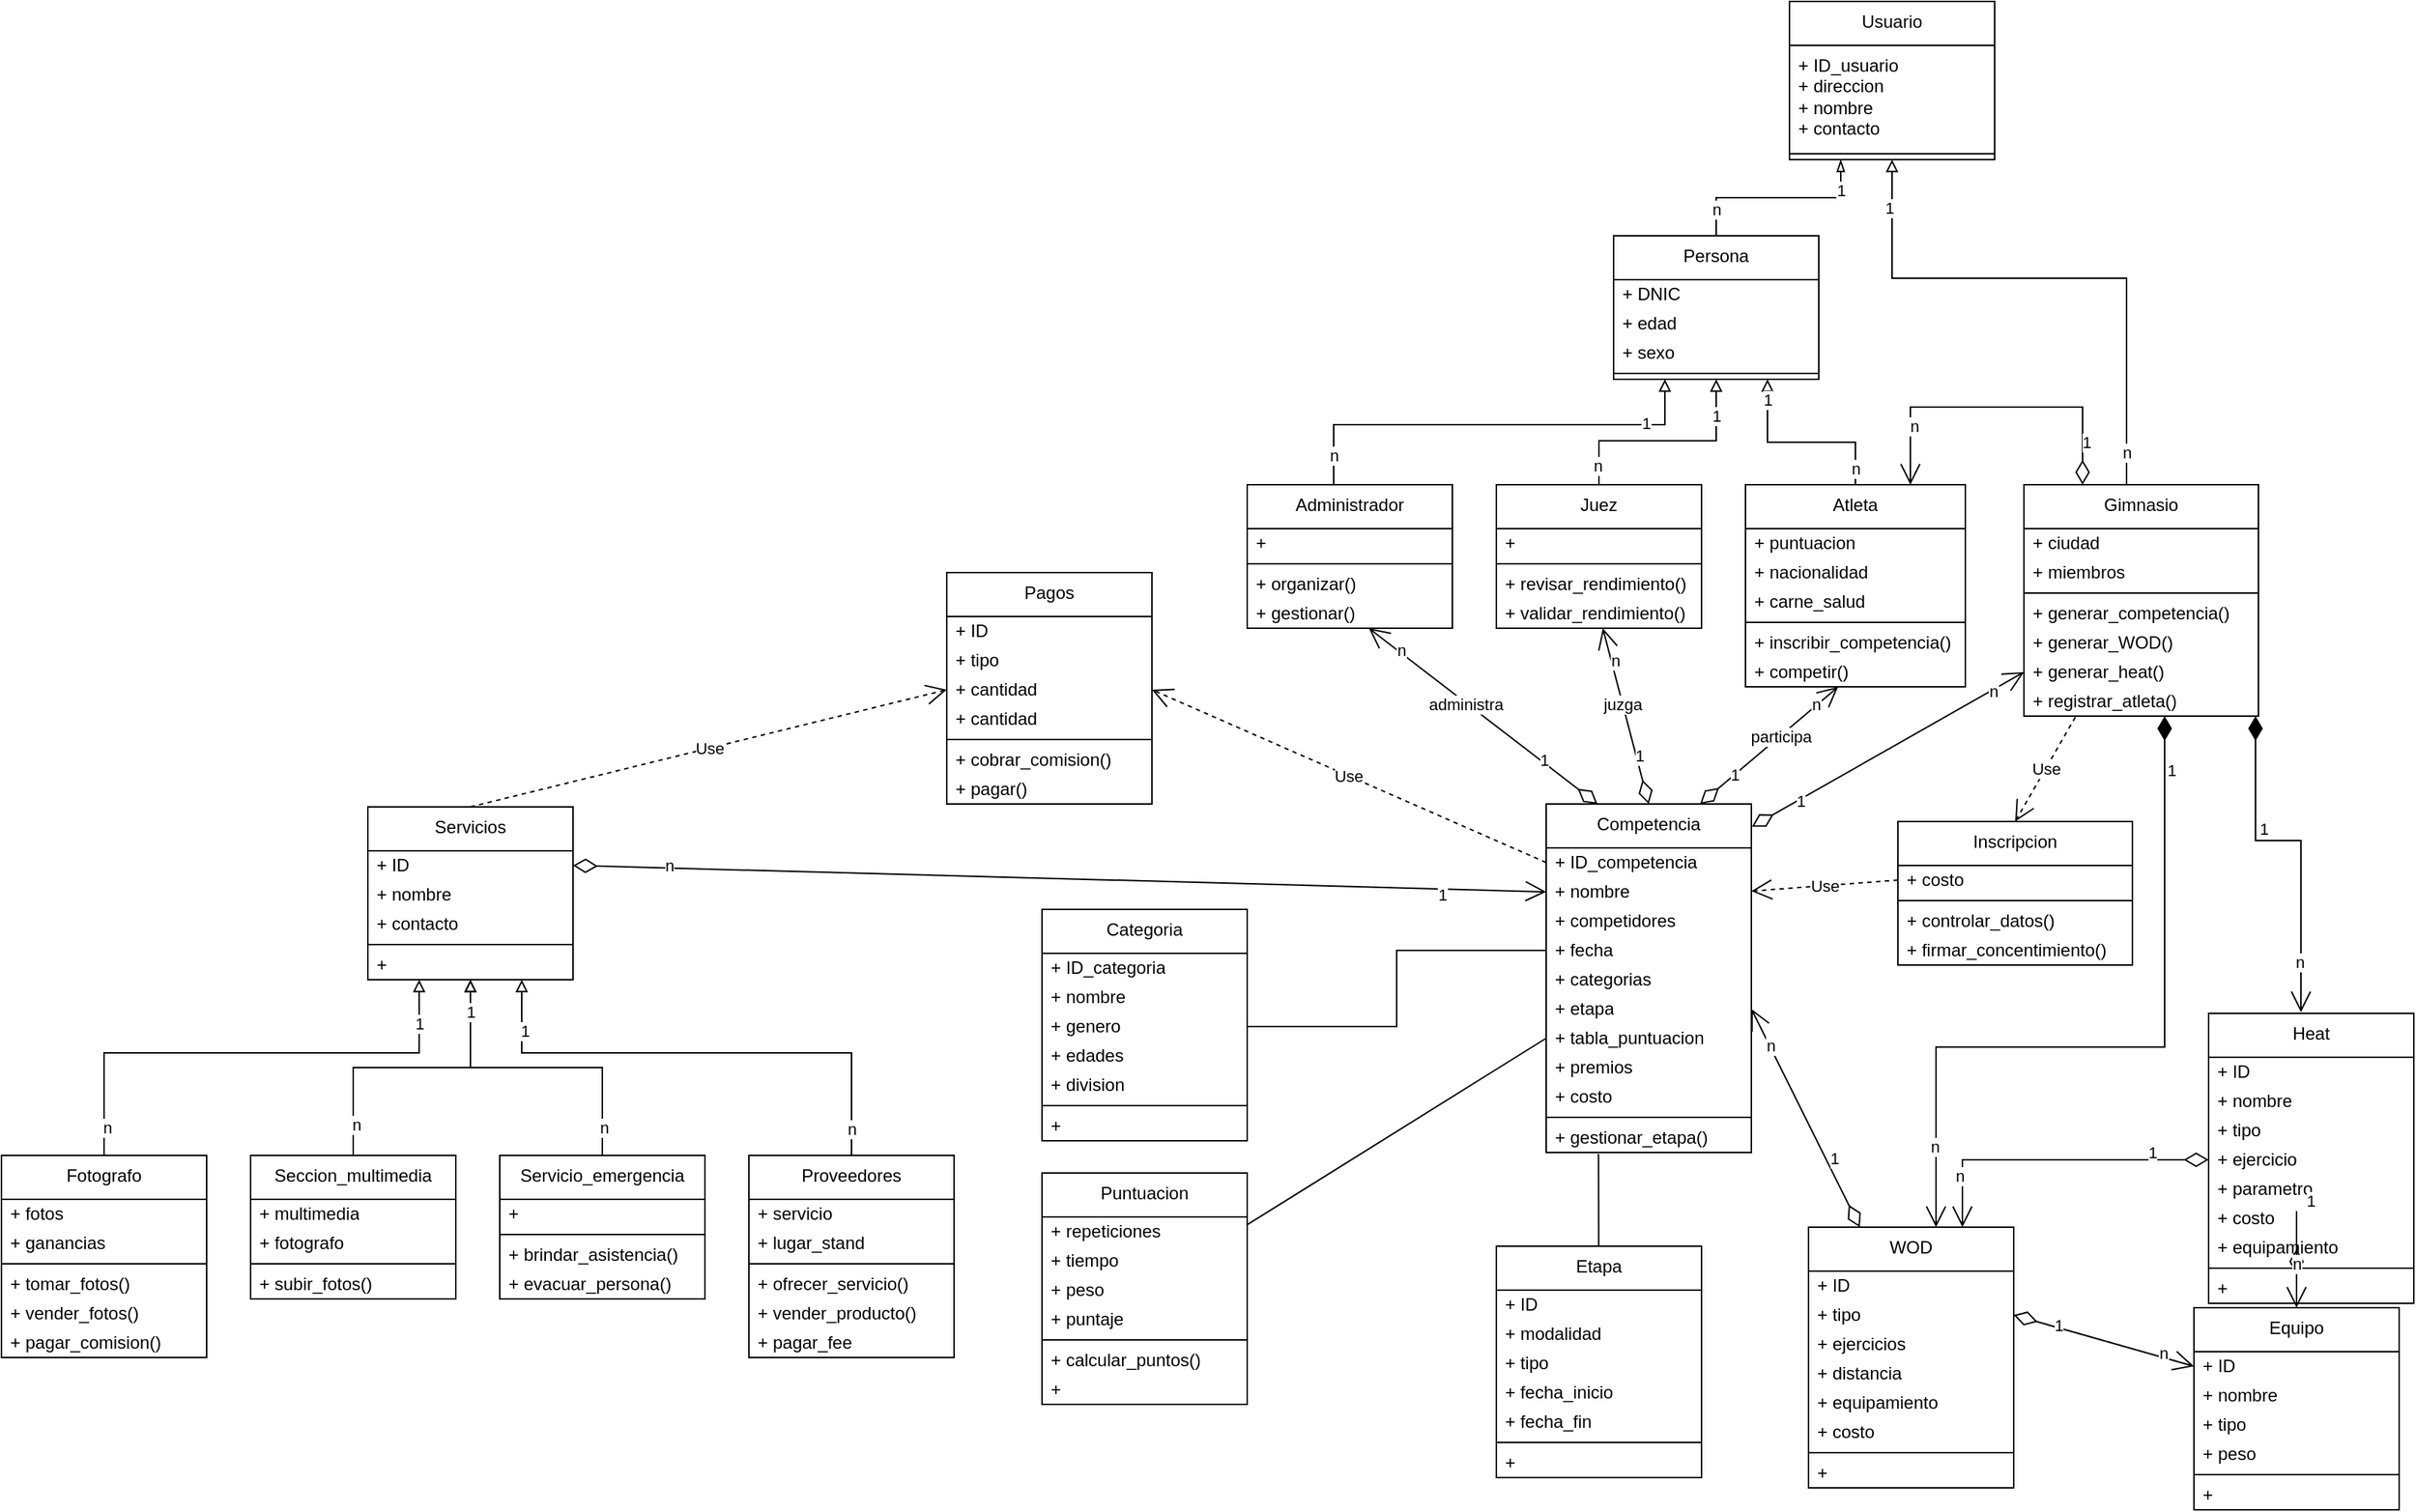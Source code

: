 <mxfile version="21.2.9" type="onedrive">
  <diagram name="Página-1" id="vpCgjhyRwukyWJAxqVYm">
    <mxGraphModel grid="0" page="0" gridSize="10" guides="1" tooltips="1" connect="1" arrows="1" fold="1" pageScale="1" pageWidth="1100" pageHeight="850" background="none" math="0" shadow="0">
      <root>
        <mxCell id="0" />
        <mxCell id="1" parent="0" />
        <mxCell id="dq-Q5Z8Co1_moTkSFwci-73" value="1" style="edgeStyle=orthogonalEdgeStyle;rounded=0;orthogonalLoop=1;jettySize=auto;html=1;entryX=0.25;entryY=1;entryDx=0;entryDy=0;endArrow=blockThin;endFill=0;" edge="1" parent="1" source="dq-Q5Z8Co1_moTkSFwci-9" target="dq-Q5Z8Co1_moTkSFwci-64">
          <mxGeometry x="0.701" relative="1" as="geometry">
            <mxPoint as="offset" />
          </mxGeometry>
        </mxCell>
        <mxCell id="dq-Q5Z8Co1_moTkSFwci-74" value="n" style="edgeLabel;html=1;align=center;verticalAlign=middle;resizable=0;points=[];" vertex="1" connectable="0" parent="dq-Q5Z8Co1_moTkSFwci-73">
          <mxGeometry x="-0.657" y="1" relative="1" as="geometry">
            <mxPoint x="1" y="5" as="offset" />
          </mxGeometry>
        </mxCell>
        <mxCell id="dq-Q5Z8Co1_moTkSFwci-9" value="Persona" style="swimlane;fontStyle=0;align=center;verticalAlign=top;childLayout=stackLayout;horizontal=1;startSize=30;horizontalStack=0;resizeParent=1;resizeParentMax=0;resizeLast=0;collapsible=0;marginBottom=0;html=1;whiteSpace=wrap;" vertex="1" parent="1">
          <mxGeometry x="490" y="170" width="140" height="98" as="geometry" />
        </mxCell>
        <mxCell id="dq-Q5Z8Co1_moTkSFwci-11" value="+ DNIC" style="text;html=1;strokeColor=none;fillColor=none;align=left;verticalAlign=middle;spacingLeft=4;spacingRight=4;overflow=hidden;rotatable=0;points=[[0,0.5],[1,0.5]];portConstraint=eastwest;whiteSpace=wrap;" vertex="1" parent="dq-Q5Z8Co1_moTkSFwci-9">
          <mxGeometry y="30" width="140" height="20" as="geometry" />
        </mxCell>
        <mxCell id="dq-Q5Z8Co1_moTkSFwci-153" value="+ edad" style="text;html=1;strokeColor=none;fillColor=none;align=left;verticalAlign=middle;spacingLeft=4;spacingRight=4;overflow=hidden;rotatable=0;points=[[0,0.5],[1,0.5]];portConstraint=eastwest;whiteSpace=wrap;" vertex="1" parent="dq-Q5Z8Co1_moTkSFwci-9">
          <mxGeometry y="50" width="140" height="20" as="geometry" />
        </mxCell>
        <mxCell id="dq-Q5Z8Co1_moTkSFwci-71" value="+ sexo" style="text;html=1;strokeColor=none;fillColor=none;align=left;verticalAlign=middle;spacingLeft=4;spacingRight=4;overflow=hidden;rotatable=0;points=[[0,0.5],[1,0.5]];portConstraint=eastwest;whiteSpace=wrap;" vertex="1" parent="dq-Q5Z8Co1_moTkSFwci-9">
          <mxGeometry y="70" width="140" height="20" as="geometry" />
        </mxCell>
        <mxCell id="dq-Q5Z8Co1_moTkSFwci-12" value="" style="line;strokeWidth=1;fillColor=none;align=left;verticalAlign=middle;spacingTop=-1;spacingLeft=3;spacingRight=3;rotatable=0;labelPosition=right;points=[];portConstraint=eastwest;" vertex="1" parent="dq-Q5Z8Co1_moTkSFwci-9">
          <mxGeometry y="90" width="140" height="8" as="geometry" />
        </mxCell>
        <mxCell id="dq-Q5Z8Co1_moTkSFwci-21" value="Atleta" style="swimlane;fontStyle=0;align=center;verticalAlign=top;childLayout=stackLayout;horizontal=1;startSize=30;horizontalStack=0;resizeParent=1;resizeParentMax=0;resizeLast=0;collapsible=0;marginBottom=0;html=1;whiteSpace=wrap;" vertex="1" parent="1">
          <mxGeometry x="580" y="340" width="150" height="138" as="geometry" />
        </mxCell>
        <mxCell id="dq-Q5Z8Co1_moTkSFwci-22" value="+ puntuacion" style="text;html=1;strokeColor=none;fillColor=none;align=left;verticalAlign=middle;spacingLeft=4;spacingRight=4;overflow=hidden;rotatable=0;points=[[0,0.5],[1,0.5]];portConstraint=eastwest;whiteSpace=wrap;" vertex="1" parent="dq-Q5Z8Co1_moTkSFwci-21">
          <mxGeometry y="30" width="150" height="20" as="geometry" />
        </mxCell>
        <mxCell id="dq-Q5Z8Co1_moTkSFwci-156" value="+ nacionalidad" style="text;html=1;strokeColor=none;fillColor=none;align=left;verticalAlign=middle;spacingLeft=4;spacingRight=4;overflow=hidden;rotatable=0;points=[[0,0.5],[1,0.5]];portConstraint=eastwest;whiteSpace=wrap;" vertex="1" parent="dq-Q5Z8Co1_moTkSFwci-21">
          <mxGeometry y="50" width="150" height="20" as="geometry" />
        </mxCell>
        <mxCell id="dq-Q5Z8Co1_moTkSFwci-139" value="+ carne_salud" style="text;html=1;strokeColor=none;fillColor=none;align=left;verticalAlign=middle;spacingLeft=4;spacingRight=4;overflow=hidden;rotatable=0;points=[[0,0.5],[1,0.5]];portConstraint=eastwest;whiteSpace=wrap;" vertex="1" parent="dq-Q5Z8Co1_moTkSFwci-21">
          <mxGeometry y="70" width="150" height="20" as="geometry" />
        </mxCell>
        <mxCell id="dq-Q5Z8Co1_moTkSFwci-24" value="" style="line;strokeWidth=1;fillColor=none;align=left;verticalAlign=middle;spacingTop=-1;spacingLeft=3;spacingRight=3;rotatable=0;labelPosition=right;points=[];portConstraint=eastwest;" vertex="1" parent="dq-Q5Z8Co1_moTkSFwci-21">
          <mxGeometry y="90" width="150" height="8" as="geometry" />
        </mxCell>
        <mxCell id="dq-Q5Z8Co1_moTkSFwci-26" value="+ inscribir_competencia()" style="text;html=1;strokeColor=none;fillColor=none;align=left;verticalAlign=middle;spacingLeft=4;spacingRight=4;overflow=hidden;rotatable=0;points=[[0,0.5],[1,0.5]];portConstraint=eastwest;whiteSpace=wrap;" vertex="1" parent="dq-Q5Z8Co1_moTkSFwci-21">
          <mxGeometry y="98" width="150" height="20" as="geometry" />
        </mxCell>
        <mxCell id="dq-Q5Z8Co1_moTkSFwci-75" value="+ competir()" style="text;html=1;strokeColor=none;fillColor=none;align=left;verticalAlign=middle;spacingLeft=4;spacingRight=4;overflow=hidden;rotatable=0;points=[[0,0.5],[1,0.5]];portConstraint=eastwest;whiteSpace=wrap;" vertex="1" parent="dq-Q5Z8Co1_moTkSFwci-21">
          <mxGeometry y="118" width="150" height="20" as="geometry" />
        </mxCell>
        <mxCell id="dq-Q5Z8Co1_moTkSFwci-28" value="Juez" style="swimlane;fontStyle=0;align=center;verticalAlign=top;childLayout=stackLayout;horizontal=1;startSize=30;horizontalStack=0;resizeParent=1;resizeParentMax=0;resizeLast=0;collapsible=0;marginBottom=0;html=1;whiteSpace=wrap;" vertex="1" parent="1">
          <mxGeometry x="410" y="340" width="140" height="98" as="geometry" />
        </mxCell>
        <mxCell id="dq-Q5Z8Co1_moTkSFwci-29" value="+" style="text;html=1;strokeColor=none;fillColor=none;align=left;verticalAlign=middle;spacingLeft=4;spacingRight=4;overflow=hidden;rotatable=0;points=[[0,0.5],[1,0.5]];portConstraint=eastwest;whiteSpace=wrap;" vertex="1" parent="dq-Q5Z8Co1_moTkSFwci-28">
          <mxGeometry y="30" width="140" height="20" as="geometry" />
        </mxCell>
        <mxCell id="dq-Q5Z8Co1_moTkSFwci-31" value="" style="line;strokeWidth=1;fillColor=none;align=left;verticalAlign=middle;spacingTop=-1;spacingLeft=3;spacingRight=3;rotatable=0;labelPosition=right;points=[];portConstraint=eastwest;" vertex="1" parent="dq-Q5Z8Co1_moTkSFwci-28">
          <mxGeometry y="50" width="140" height="8" as="geometry" />
        </mxCell>
        <mxCell id="dq-Q5Z8Co1_moTkSFwci-140" value="+ revisar_rendimiento()" style="text;html=1;strokeColor=none;fillColor=none;align=left;verticalAlign=middle;spacingLeft=4;spacingRight=4;overflow=hidden;rotatable=0;points=[[0,0.5],[1,0.5]];portConstraint=eastwest;whiteSpace=wrap;" vertex="1" parent="dq-Q5Z8Co1_moTkSFwci-28">
          <mxGeometry y="58" width="140" height="20" as="geometry" />
        </mxCell>
        <mxCell id="dq-Q5Z8Co1_moTkSFwci-137" value="+ validar_rendimiento()" style="text;html=1;strokeColor=none;fillColor=none;align=left;verticalAlign=middle;spacingLeft=4;spacingRight=4;overflow=hidden;rotatable=0;points=[[0,0.5],[1,0.5]];portConstraint=eastwest;whiteSpace=wrap;" vertex="1" parent="dq-Q5Z8Co1_moTkSFwci-28">
          <mxGeometry y="78" width="140" height="20" as="geometry" />
        </mxCell>
        <mxCell id="dq-Q5Z8Co1_moTkSFwci-51" style="edgeStyle=orthogonalEdgeStyle;rounded=0;orthogonalLoop=1;jettySize=auto;html=1;endArrow=block;endFill=0;entryX=0.25;entryY=1;entryDx=0;entryDy=0;" edge="1" parent="1" source="dq-Q5Z8Co1_moTkSFwci-34" target="dq-Q5Z8Co1_moTkSFwci-9">
          <mxGeometry relative="1" as="geometry">
            <mxPoint x="532" y="291" as="targetPoint" />
            <Array as="points">
              <mxPoint x="299" y="299" />
              <mxPoint x="525" y="299" />
            </Array>
          </mxGeometry>
        </mxCell>
        <mxCell id="dq-Q5Z8Co1_moTkSFwci-56" value="n" style="edgeLabel;html=1;align=center;verticalAlign=middle;resizable=0;points=[];" vertex="1" connectable="0" parent="dq-Q5Z8Co1_moTkSFwci-51">
          <mxGeometry x="-0.865" relative="1" as="geometry">
            <mxPoint as="offset" />
          </mxGeometry>
        </mxCell>
        <mxCell id="dq-Q5Z8Co1_moTkSFwci-72" value="1" style="edgeLabel;html=1;align=center;verticalAlign=middle;resizable=0;points=[];" vertex="1" connectable="0" parent="dq-Q5Z8Co1_moTkSFwci-51">
          <mxGeometry x="0.704" y="1" relative="1" as="geometry">
            <mxPoint as="offset" />
          </mxGeometry>
        </mxCell>
        <mxCell id="dq-Q5Z8Co1_moTkSFwci-34" value="Administrador" style="swimlane;fontStyle=0;align=center;verticalAlign=top;childLayout=stackLayout;horizontal=1;startSize=30;horizontalStack=0;resizeParent=1;resizeParentMax=0;resizeLast=0;collapsible=0;marginBottom=0;html=1;whiteSpace=wrap;" vertex="1" parent="1">
          <mxGeometry x="240" y="340" width="140" height="98" as="geometry" />
        </mxCell>
        <mxCell id="dq-Q5Z8Co1_moTkSFwci-35" value="+" style="text;html=1;strokeColor=none;fillColor=none;align=left;verticalAlign=middle;spacingLeft=4;spacingRight=4;overflow=hidden;rotatable=0;points=[[0,0.5],[1,0.5]];portConstraint=eastwest;whiteSpace=wrap;" vertex="1" parent="dq-Q5Z8Co1_moTkSFwci-34">
          <mxGeometry y="30" width="140" height="20" as="geometry" />
        </mxCell>
        <mxCell id="dq-Q5Z8Co1_moTkSFwci-37" value="" style="line;strokeWidth=1;fillColor=none;align=left;verticalAlign=middle;spacingTop=-1;spacingLeft=3;spacingRight=3;rotatable=0;labelPosition=right;points=[];portConstraint=eastwest;" vertex="1" parent="dq-Q5Z8Co1_moTkSFwci-34">
          <mxGeometry y="50" width="140" height="8" as="geometry" />
        </mxCell>
        <mxCell id="dq-Q5Z8Co1_moTkSFwci-39" value="+ organizar()" style="text;html=1;strokeColor=none;fillColor=none;align=left;verticalAlign=middle;spacingLeft=4;spacingRight=4;overflow=hidden;rotatable=0;points=[[0,0.5],[1,0.5]];portConstraint=eastwest;whiteSpace=wrap;" vertex="1" parent="dq-Q5Z8Co1_moTkSFwci-34">
          <mxGeometry y="58" width="140" height="20" as="geometry" />
        </mxCell>
        <mxCell id="dq-Q5Z8Co1_moTkSFwci-84" value="+ gestionar()" style="text;html=1;strokeColor=none;fillColor=none;align=left;verticalAlign=middle;spacingLeft=4;spacingRight=4;overflow=hidden;rotatable=0;points=[[0,0.5],[1,0.5]];portConstraint=eastwest;whiteSpace=wrap;" vertex="1" parent="dq-Q5Z8Co1_moTkSFwci-34">
          <mxGeometry y="78" width="140" height="20" as="geometry" />
        </mxCell>
        <mxCell id="dq-Q5Z8Co1_moTkSFwci-52" style="edgeStyle=orthogonalEdgeStyle;rounded=0;orthogonalLoop=1;jettySize=auto;html=1;entryX=0.5;entryY=1;entryDx=0;entryDy=0;endArrow=block;endFill=0;" edge="1" parent="1" source="dq-Q5Z8Co1_moTkSFwci-40" target="dq-Q5Z8Co1_moTkSFwci-64">
          <mxGeometry relative="1" as="geometry">
            <mxPoint x="600" y="218" as="targetPoint" />
            <Array as="points">
              <mxPoint x="840" y="199" />
              <mxPoint x="680" y="199" />
            </Array>
          </mxGeometry>
        </mxCell>
        <mxCell id="dq-Q5Z8Co1_moTkSFwci-55" value="n" style="edgeLabel;html=1;align=center;verticalAlign=middle;resizable=0;points=[];" vertex="1" connectable="0" parent="dq-Q5Z8Co1_moTkSFwci-52">
          <mxGeometry x="-0.883" y="-3" relative="1" as="geometry">
            <mxPoint x="-3" as="offset" />
          </mxGeometry>
        </mxCell>
        <mxCell id="dq-Q5Z8Co1_moTkSFwci-60" value="1" style="edgeLabel;html=1;align=center;verticalAlign=middle;resizable=0;points=[];" vertex="1" connectable="0" parent="dq-Q5Z8Co1_moTkSFwci-52">
          <mxGeometry x="0.83" y="2" relative="1" as="geometry">
            <mxPoint as="offset" />
          </mxGeometry>
        </mxCell>
        <mxCell id="dq-Q5Z8Co1_moTkSFwci-40" value="Gimnasio" style="swimlane;fontStyle=0;align=center;verticalAlign=top;childLayout=stackLayout;horizontal=1;startSize=30;horizontalStack=0;resizeParent=1;resizeParentMax=0;resizeLast=0;collapsible=0;marginBottom=0;html=1;whiteSpace=wrap;" vertex="1" parent="1">
          <mxGeometry x="770" y="340" width="160" height="158" as="geometry" />
        </mxCell>
        <mxCell id="dq-Q5Z8Co1_moTkSFwci-42" value="+ ciudad" style="text;html=1;strokeColor=none;fillColor=none;align=left;verticalAlign=middle;spacingLeft=4;spacingRight=4;overflow=hidden;rotatable=0;points=[[0,0.5],[1,0.5]];portConstraint=eastwest;whiteSpace=wrap;" vertex="1" parent="dq-Q5Z8Co1_moTkSFwci-40">
          <mxGeometry y="30" width="160" height="20" as="geometry" />
        </mxCell>
        <mxCell id="dq-Q5Z8Co1_moTkSFwci-76" value="+ miembros" style="text;html=1;strokeColor=none;fillColor=none;align=left;verticalAlign=middle;spacingLeft=4;spacingRight=4;overflow=hidden;rotatable=0;points=[[0,0.5],[1,0.5]];portConstraint=eastwest;whiteSpace=wrap;" vertex="1" parent="dq-Q5Z8Co1_moTkSFwci-40">
          <mxGeometry y="50" width="160" height="20" as="geometry" />
        </mxCell>
        <mxCell id="dq-Q5Z8Co1_moTkSFwci-43" value="" style="line;strokeWidth=1;fillColor=none;align=left;verticalAlign=middle;spacingTop=-1;spacingLeft=3;spacingRight=3;rotatable=0;labelPosition=right;points=[];portConstraint=eastwest;" vertex="1" parent="dq-Q5Z8Co1_moTkSFwci-40">
          <mxGeometry y="70" width="160" height="8" as="geometry" />
        </mxCell>
        <mxCell id="dq-Q5Z8Co1_moTkSFwci-45" value="+ generar_competencia()" style="text;html=1;strokeColor=none;fillColor=none;align=left;verticalAlign=middle;spacingLeft=4;spacingRight=4;overflow=hidden;rotatable=0;points=[[0,0.5],[1,0.5]];portConstraint=eastwest;whiteSpace=wrap;" vertex="1" parent="dq-Q5Z8Co1_moTkSFwci-40">
          <mxGeometry y="78" width="160" height="20" as="geometry" />
        </mxCell>
        <mxCell id="dq-Q5Z8Co1_moTkSFwci-77" value="+ generar_WOD()" style="text;html=1;strokeColor=none;fillColor=none;align=left;verticalAlign=middle;spacingLeft=4;spacingRight=4;overflow=hidden;rotatable=0;points=[[0,0.5],[1,0.5]];portConstraint=eastwest;whiteSpace=wrap;" vertex="1" parent="dq-Q5Z8Co1_moTkSFwci-40">
          <mxGeometry y="98" width="160" height="20" as="geometry" />
        </mxCell>
        <mxCell id="dq-Q5Z8Co1_moTkSFwci-78" value="+ generar_heat()" style="text;html=1;strokeColor=none;fillColor=none;align=left;verticalAlign=middle;spacingLeft=4;spacingRight=4;overflow=hidden;rotatable=0;points=[[0,0.5],[1,0.5]];portConstraint=eastwest;whiteSpace=wrap;" vertex="1" parent="dq-Q5Z8Co1_moTkSFwci-40">
          <mxGeometry y="118" width="160" height="20" as="geometry" />
        </mxCell>
        <mxCell id="dq-Q5Z8Co1_moTkSFwci-79" value="+ registrar_atleta()" style="text;html=1;strokeColor=none;fillColor=none;align=left;verticalAlign=middle;spacingLeft=4;spacingRight=4;overflow=hidden;rotatable=0;points=[[0,0.5],[1,0.5]];portConstraint=eastwest;whiteSpace=wrap;" vertex="1" parent="dq-Q5Z8Co1_moTkSFwci-40">
          <mxGeometry y="138" width="160" height="20" as="geometry" />
        </mxCell>
        <mxCell id="dq-Q5Z8Co1_moTkSFwci-53" value="1" style="edgeStyle=orthogonalEdgeStyle;rounded=0;orthogonalLoop=1;jettySize=auto;html=1;exitX=0.5;exitY=0;exitDx=0;exitDy=0;entryX=0.75;entryY=1;entryDx=0;entryDy=0;endArrow=block;endFill=0;" edge="1" parent="1" source="dq-Q5Z8Co1_moTkSFwci-21" target="dq-Q5Z8Co1_moTkSFwci-9">
          <mxGeometry x="0.792" relative="1" as="geometry">
            <mxPoint x="300" y="340" as="sourcePoint" />
            <mxPoint x="510" y="220" as="targetPoint" />
            <Array as="points">
              <mxPoint x="655" y="311" />
              <mxPoint x="595" y="311" />
            </Array>
            <mxPoint as="offset" />
          </mxGeometry>
        </mxCell>
        <mxCell id="dq-Q5Z8Co1_moTkSFwci-58" value="n" style="edgeLabel;html=1;align=center;verticalAlign=middle;resizable=0;points=[];" vertex="1" connectable="0" parent="dq-Q5Z8Co1_moTkSFwci-53">
          <mxGeometry x="-0.872" relative="1" as="geometry">
            <mxPoint y="-3" as="offset" />
          </mxGeometry>
        </mxCell>
        <mxCell id="dq-Q5Z8Co1_moTkSFwci-54" style="edgeStyle=orthogonalEdgeStyle;rounded=0;orthogonalLoop=1;jettySize=auto;html=1;endArrow=block;endFill=0;entryX=0.5;entryY=1;entryDx=0;entryDy=0;" edge="1" parent="1" source="dq-Q5Z8Co1_moTkSFwci-28" target="dq-Q5Z8Co1_moTkSFwci-9">
          <mxGeometry relative="1" as="geometry">
            <mxPoint x="480" y="340" as="sourcePoint" />
            <mxPoint x="600" y="190" as="targetPoint" />
            <Array as="points">
              <mxPoint x="480" y="310" />
              <mxPoint x="560" y="310" />
            </Array>
          </mxGeometry>
        </mxCell>
        <mxCell id="dq-Q5Z8Co1_moTkSFwci-57" value="n" style="edgeLabel;html=1;align=center;verticalAlign=middle;resizable=0;points=[];" vertex="1" connectable="0" parent="dq-Q5Z8Co1_moTkSFwci-54">
          <mxGeometry x="-0.823" y="1" relative="1" as="geometry">
            <mxPoint as="offset" />
          </mxGeometry>
        </mxCell>
        <mxCell id="dq-Q5Z8Co1_moTkSFwci-59" value="1" style="edgeLabel;html=1;align=center;verticalAlign=middle;resizable=0;points=[];" vertex="1" connectable="0" parent="dq-Q5Z8Co1_moTkSFwci-54">
          <mxGeometry x="0.81" relative="1" as="geometry">
            <mxPoint y="10" as="offset" />
          </mxGeometry>
        </mxCell>
        <mxCell id="dq-Q5Z8Co1_moTkSFwci-64" value="Usuario" style="swimlane;fontStyle=0;align=center;verticalAlign=top;childLayout=stackLayout;horizontal=1;startSize=30;horizontalStack=0;resizeParent=1;resizeParentMax=0;resizeLast=0;collapsible=0;marginBottom=0;html=1;whiteSpace=wrap;" vertex="1" parent="1">
          <mxGeometry x="610" y="10" width="140" height="108" as="geometry" />
        </mxCell>
        <mxCell id="dq-Q5Z8Co1_moTkSFwci-66" value="+ ID_usuario&lt;br&gt;+ direccion&lt;br&gt;+ nombre&lt;br&gt;+ contacto" style="text;html=1;strokeColor=none;fillColor=none;align=left;verticalAlign=middle;spacingLeft=4;spacingRight=4;overflow=hidden;rotatable=0;points=[[0,0.5],[1,0.5]];portConstraint=eastwest;whiteSpace=wrap;" vertex="1" parent="dq-Q5Z8Co1_moTkSFwci-64">
          <mxGeometry y="30" width="140" height="70" as="geometry" />
        </mxCell>
        <mxCell id="dq-Q5Z8Co1_moTkSFwci-67" value="" style="line;strokeWidth=1;fillColor=none;align=left;verticalAlign=middle;spacingTop=-1;spacingLeft=3;spacingRight=3;rotatable=0;labelPosition=right;points=[];portConstraint=eastwest;" vertex="1" parent="dq-Q5Z8Co1_moTkSFwci-64">
          <mxGeometry y="100" width="140" height="8" as="geometry" />
        </mxCell>
        <mxCell id="dq-Q5Z8Co1_moTkSFwci-80" value="Categoria" style="swimlane;fontStyle=0;align=center;verticalAlign=top;childLayout=stackLayout;horizontal=1;startSize=30;horizontalStack=0;resizeParent=1;resizeParentMax=0;resizeLast=0;collapsible=0;marginBottom=0;html=1;whiteSpace=wrap;" vertex="1" parent="1">
          <mxGeometry x="100" y="630" width="140" height="158" as="geometry" />
        </mxCell>
        <mxCell id="dq-Q5Z8Co1_moTkSFwci-81" value="+ ID_categoria" style="text;html=1;strokeColor=none;fillColor=none;align=left;verticalAlign=middle;spacingLeft=4;spacingRight=4;overflow=hidden;rotatable=0;points=[[0,0.5],[1,0.5]];portConstraint=eastwest;whiteSpace=wrap;" vertex="1" parent="dq-Q5Z8Co1_moTkSFwci-80">
          <mxGeometry y="30" width="140" height="20" as="geometry" />
        </mxCell>
        <mxCell id="dq-Q5Z8Co1_moTkSFwci-86" value="+ nombre" style="text;html=1;strokeColor=none;fillColor=none;align=left;verticalAlign=middle;spacingLeft=4;spacingRight=4;overflow=hidden;rotatable=0;points=[[0,0.5],[1,0.5]];portConstraint=eastwest;whiteSpace=wrap;" vertex="1" parent="dq-Q5Z8Co1_moTkSFwci-80">
          <mxGeometry y="50" width="140" height="20" as="geometry" />
        </mxCell>
        <mxCell id="dq-Q5Z8Co1_moTkSFwci-87" value="+ genero" style="text;html=1;strokeColor=none;fillColor=none;align=left;verticalAlign=middle;spacingLeft=4;spacingRight=4;overflow=hidden;rotatable=0;points=[[0,0.5],[1,0.5]];portConstraint=eastwest;whiteSpace=wrap;" vertex="1" parent="dq-Q5Z8Co1_moTkSFwci-80">
          <mxGeometry y="70" width="140" height="20" as="geometry" />
        </mxCell>
        <mxCell id="dq-Q5Z8Co1_moTkSFwci-88" value="+ edades" style="text;html=1;strokeColor=none;fillColor=none;align=left;verticalAlign=middle;spacingLeft=4;spacingRight=4;overflow=hidden;rotatable=0;points=[[0,0.5],[1,0.5]];portConstraint=eastwest;whiteSpace=wrap;" vertex="1" parent="dq-Q5Z8Co1_moTkSFwci-80">
          <mxGeometry y="90" width="140" height="20" as="geometry" />
        </mxCell>
        <mxCell id="dq-Q5Z8Co1_moTkSFwci-89" value="+ division" style="text;html=1;strokeColor=none;fillColor=none;align=left;verticalAlign=middle;spacingLeft=4;spacingRight=4;overflow=hidden;rotatable=0;points=[[0,0.5],[1,0.5]];portConstraint=eastwest;whiteSpace=wrap;" vertex="1" parent="dq-Q5Z8Co1_moTkSFwci-80">
          <mxGeometry y="110" width="140" height="20" as="geometry" />
        </mxCell>
        <mxCell id="dq-Q5Z8Co1_moTkSFwci-82" value="" style="line;strokeWidth=1;fillColor=none;align=left;verticalAlign=middle;spacingTop=-1;spacingLeft=3;spacingRight=3;rotatable=0;labelPosition=right;points=[];portConstraint=eastwest;" vertex="1" parent="dq-Q5Z8Co1_moTkSFwci-80">
          <mxGeometry y="130" width="140" height="8" as="geometry" />
        </mxCell>
        <mxCell id="dq-Q5Z8Co1_moTkSFwci-83" value="+" style="text;html=1;strokeColor=none;fillColor=none;align=left;verticalAlign=middle;spacingLeft=4;spacingRight=4;overflow=hidden;rotatable=0;points=[[0,0.5],[1,0.5]];portConstraint=eastwest;whiteSpace=wrap;" vertex="1" parent="dq-Q5Z8Co1_moTkSFwci-80">
          <mxGeometry y="138" width="140" height="20" as="geometry" />
        </mxCell>
        <mxCell id="dq-Q5Z8Co1_moTkSFwci-90" value="Competencia" style="swimlane;fontStyle=0;align=center;verticalAlign=top;childLayout=stackLayout;horizontal=1;startSize=30;horizontalStack=0;resizeParent=1;resizeParentMax=0;resizeLast=0;collapsible=0;marginBottom=0;html=1;whiteSpace=wrap;" vertex="1" parent="1">
          <mxGeometry x="444" y="558" width="140" height="238" as="geometry" />
        </mxCell>
        <mxCell id="dq-Q5Z8Co1_moTkSFwci-91" value="+ ID_competencia" style="text;html=1;strokeColor=none;fillColor=none;align=left;verticalAlign=middle;spacingLeft=4;spacingRight=4;overflow=hidden;rotatable=0;points=[[0,0.5],[1,0.5]];portConstraint=eastwest;whiteSpace=wrap;" vertex="1" parent="dq-Q5Z8Co1_moTkSFwci-90">
          <mxGeometry y="30" width="140" height="20" as="geometry" />
        </mxCell>
        <mxCell id="dq-Q5Z8Co1_moTkSFwci-94" value="+ nombre" style="text;html=1;strokeColor=none;fillColor=none;align=left;verticalAlign=middle;spacingLeft=4;spacingRight=4;overflow=hidden;rotatable=0;points=[[0,0.5],[1,0.5]];portConstraint=eastwest;whiteSpace=wrap;" vertex="1" parent="dq-Q5Z8Co1_moTkSFwci-90">
          <mxGeometry y="50" width="140" height="20" as="geometry" />
        </mxCell>
        <mxCell id="dq-Q5Z8Co1_moTkSFwci-268" value="+ competidores" style="text;html=1;strokeColor=none;fillColor=none;align=left;verticalAlign=middle;spacingLeft=4;spacingRight=4;overflow=hidden;rotatable=0;points=[[0,0.5],[1,0.5]];portConstraint=eastwest;whiteSpace=wrap;" vertex="1" parent="dq-Q5Z8Co1_moTkSFwci-90">
          <mxGeometry y="70" width="140" height="20" as="geometry" />
        </mxCell>
        <mxCell id="dq-Q5Z8Co1_moTkSFwci-95" value="+ fecha" style="text;html=1;strokeColor=none;fillColor=none;align=left;verticalAlign=middle;spacingLeft=4;spacingRight=4;overflow=hidden;rotatable=0;points=[[0,0.5],[1,0.5]];portConstraint=eastwest;whiteSpace=wrap;" vertex="1" parent="dq-Q5Z8Co1_moTkSFwci-90">
          <mxGeometry y="90" width="140" height="20" as="geometry" />
        </mxCell>
        <mxCell id="dq-Q5Z8Co1_moTkSFwci-96" value="+ categorias" style="text;html=1;strokeColor=none;fillColor=none;align=left;verticalAlign=middle;spacingLeft=4;spacingRight=4;overflow=hidden;rotatable=0;points=[[0,0.5],[1,0.5]];portConstraint=eastwest;whiteSpace=wrap;" vertex="1" parent="dq-Q5Z8Co1_moTkSFwci-90">
          <mxGeometry y="110" width="140" height="20" as="geometry" />
        </mxCell>
        <mxCell id="dq-Q5Z8Co1_moTkSFwci-97" value="+ etapa" style="text;html=1;strokeColor=none;fillColor=none;align=left;verticalAlign=middle;spacingLeft=4;spacingRight=4;overflow=hidden;rotatable=0;points=[[0,0.5],[1,0.5]];portConstraint=eastwest;whiteSpace=wrap;" vertex="1" parent="dq-Q5Z8Co1_moTkSFwci-90">
          <mxGeometry y="130" width="140" height="20" as="geometry" />
        </mxCell>
        <mxCell id="dq-Q5Z8Co1_moTkSFwci-138" value="+ tabla_puntuacion" style="text;html=1;strokeColor=none;fillColor=none;align=left;verticalAlign=middle;spacingLeft=4;spacingRight=4;overflow=hidden;rotatable=0;points=[[0,0.5],[1,0.5]];portConstraint=eastwest;whiteSpace=wrap;" vertex="1" parent="dq-Q5Z8Co1_moTkSFwci-90">
          <mxGeometry y="150" width="140" height="20" as="geometry" />
        </mxCell>
        <mxCell id="dq-Q5Z8Co1_moTkSFwci-136" value="+ premios" style="text;html=1;strokeColor=none;fillColor=none;align=left;verticalAlign=middle;spacingLeft=4;spacingRight=4;overflow=hidden;rotatable=0;points=[[0,0.5],[1,0.5]];portConstraint=eastwest;whiteSpace=wrap;" vertex="1" parent="dq-Q5Z8Co1_moTkSFwci-90">
          <mxGeometry y="170" width="140" height="20" as="geometry" />
        </mxCell>
        <mxCell id="dq-Q5Z8Co1_moTkSFwci-152" value="+ costo" style="text;html=1;strokeColor=none;fillColor=none;align=left;verticalAlign=middle;spacingLeft=4;spacingRight=4;overflow=hidden;rotatable=0;points=[[0,0.5],[1,0.5]];portConstraint=eastwest;whiteSpace=wrap;" vertex="1" parent="dq-Q5Z8Co1_moTkSFwci-90">
          <mxGeometry y="190" width="140" height="20" as="geometry" />
        </mxCell>
        <mxCell id="dq-Q5Z8Co1_moTkSFwci-92" value="" style="line;strokeWidth=1;fillColor=none;align=left;verticalAlign=middle;spacingTop=-1;spacingLeft=3;spacingRight=3;rotatable=0;labelPosition=right;points=[];portConstraint=eastwest;" vertex="1" parent="dq-Q5Z8Co1_moTkSFwci-90">
          <mxGeometry y="210" width="140" height="8" as="geometry" />
        </mxCell>
        <mxCell id="dq-Q5Z8Co1_moTkSFwci-93" value="+ gestionar_etapa()" style="text;html=1;strokeColor=none;fillColor=none;align=left;verticalAlign=middle;spacingLeft=4;spacingRight=4;overflow=hidden;rotatable=0;points=[[0,0.5],[1,0.5]];portConstraint=eastwest;whiteSpace=wrap;" vertex="1" parent="dq-Q5Z8Co1_moTkSFwci-90">
          <mxGeometry y="218" width="140" height="20" as="geometry" />
        </mxCell>
        <mxCell id="dq-Q5Z8Co1_moTkSFwci-99" value="Heat" style="swimlane;fontStyle=0;align=center;verticalAlign=top;childLayout=stackLayout;horizontal=1;startSize=30;horizontalStack=0;resizeParent=1;resizeParentMax=0;resizeLast=0;collapsible=0;marginBottom=0;html=1;whiteSpace=wrap;" vertex="1" parent="1">
          <mxGeometry x="896" y="701" width="140" height="198" as="geometry" />
        </mxCell>
        <mxCell id="dq-Q5Z8Co1_moTkSFwci-111" value="+ ID" style="text;html=1;strokeColor=none;fillColor=none;align=left;verticalAlign=middle;spacingLeft=4;spacingRight=4;overflow=hidden;rotatable=0;points=[[0,0.5],[1,0.5]];portConstraint=eastwest;whiteSpace=wrap;" vertex="1" parent="dq-Q5Z8Co1_moTkSFwci-99">
          <mxGeometry y="30" width="140" height="20" as="geometry" />
        </mxCell>
        <mxCell id="dq-Q5Z8Co1_moTkSFwci-112" value="+ nombre" style="text;html=1;strokeColor=none;fillColor=none;align=left;verticalAlign=middle;spacingLeft=4;spacingRight=4;overflow=hidden;rotatable=0;points=[[0,0.5],[1,0.5]];portConstraint=eastwest;whiteSpace=wrap;" vertex="1" parent="dq-Q5Z8Co1_moTkSFwci-99">
          <mxGeometry y="50" width="140" height="20" as="geometry" />
        </mxCell>
        <mxCell id="dq-Q5Z8Co1_moTkSFwci-100" value="+ tipo" style="text;html=1;strokeColor=none;fillColor=none;align=left;verticalAlign=middle;spacingLeft=4;spacingRight=4;overflow=hidden;rotatable=0;points=[[0,0.5],[1,0.5]];portConstraint=eastwest;whiteSpace=wrap;" vertex="1" parent="dq-Q5Z8Co1_moTkSFwci-99">
          <mxGeometry y="70" width="140" height="20" as="geometry" />
        </mxCell>
        <mxCell id="dq-Q5Z8Co1_moTkSFwci-103" value="+ ejercicio" style="text;html=1;strokeColor=none;fillColor=none;align=left;verticalAlign=middle;spacingLeft=4;spacingRight=4;overflow=hidden;rotatable=0;points=[[0,0.5],[1,0.5]];portConstraint=eastwest;whiteSpace=wrap;" vertex="1" parent="dq-Q5Z8Co1_moTkSFwci-99">
          <mxGeometry y="90" width="140" height="20" as="geometry" />
        </mxCell>
        <mxCell id="dq-Q5Z8Co1_moTkSFwci-104" value="+ parametro" style="text;html=1;strokeColor=none;fillColor=none;align=left;verticalAlign=middle;spacingLeft=4;spacingRight=4;overflow=hidden;rotatable=0;points=[[0,0.5],[1,0.5]];portConstraint=eastwest;whiteSpace=wrap;" vertex="1" parent="dq-Q5Z8Co1_moTkSFwci-99">
          <mxGeometry y="110" width="140" height="20" as="geometry" />
        </mxCell>
        <mxCell id="dq-Q5Z8Co1_moTkSFwci-149" value="+ costo" style="text;html=1;strokeColor=none;fillColor=none;align=left;verticalAlign=middle;spacingLeft=4;spacingRight=4;overflow=hidden;rotatable=0;points=[[0,0.5],[1,0.5]];portConstraint=eastwest;whiteSpace=wrap;" vertex="1" parent="dq-Q5Z8Co1_moTkSFwci-99">
          <mxGeometry y="130" width="140" height="20" as="geometry" />
        </mxCell>
        <mxCell id="dq-Q5Z8Co1_moTkSFwci-247" value="+ equipamiento" style="text;html=1;strokeColor=none;fillColor=none;align=left;verticalAlign=middle;spacingLeft=4;spacingRight=4;overflow=hidden;rotatable=0;points=[[0,0.5],[1,0.5]];portConstraint=eastwest;whiteSpace=wrap;" vertex="1" parent="dq-Q5Z8Co1_moTkSFwci-99">
          <mxGeometry y="150" width="140" height="20" as="geometry" />
        </mxCell>
        <mxCell id="dq-Q5Z8Co1_moTkSFwci-101" value="" style="line;strokeWidth=1;fillColor=none;align=left;verticalAlign=middle;spacingTop=-1;spacingLeft=3;spacingRight=3;rotatable=0;labelPosition=right;points=[];portConstraint=eastwest;" vertex="1" parent="dq-Q5Z8Co1_moTkSFwci-99">
          <mxGeometry y="170" width="140" height="8" as="geometry" />
        </mxCell>
        <mxCell id="dq-Q5Z8Co1_moTkSFwci-102" value="+" style="text;html=1;strokeColor=none;fillColor=none;align=left;verticalAlign=middle;spacingLeft=4;spacingRight=4;overflow=hidden;rotatable=0;points=[[0,0.5],[1,0.5]];portConstraint=eastwest;whiteSpace=wrap;" vertex="1" parent="dq-Q5Z8Co1_moTkSFwci-99">
          <mxGeometry y="178" width="140" height="20" as="geometry" />
        </mxCell>
        <mxCell id="dq-Q5Z8Co1_moTkSFwci-105" value="WOD" style="swimlane;fontStyle=0;align=center;verticalAlign=top;childLayout=stackLayout;horizontal=1;startSize=30;horizontalStack=0;resizeParent=1;resizeParentMax=0;resizeLast=0;collapsible=0;marginBottom=0;html=1;whiteSpace=wrap;" vertex="1" parent="1">
          <mxGeometry x="623" y="847" width="140" height="178" as="geometry" />
        </mxCell>
        <mxCell id="dq-Q5Z8Co1_moTkSFwci-121" value="+ ID" style="text;html=1;strokeColor=none;fillColor=none;align=left;verticalAlign=middle;spacingLeft=4;spacingRight=4;overflow=hidden;rotatable=0;points=[[0,0.5],[1,0.5]];portConstraint=eastwest;whiteSpace=wrap;" vertex="1" parent="dq-Q5Z8Co1_moTkSFwci-105">
          <mxGeometry y="30" width="140" height="20" as="geometry" />
        </mxCell>
        <mxCell id="dq-Q5Z8Co1_moTkSFwci-106" value="+ tipo" style="text;html=1;strokeColor=none;fillColor=none;align=left;verticalAlign=middle;spacingLeft=4;spacingRight=4;overflow=hidden;rotatable=0;points=[[0,0.5],[1,0.5]];portConstraint=eastwest;whiteSpace=wrap;" vertex="1" parent="dq-Q5Z8Co1_moTkSFwci-105">
          <mxGeometry y="50" width="140" height="20" as="geometry" />
        </mxCell>
        <mxCell id="dq-Q5Z8Co1_moTkSFwci-107" value="+ ejercicios" style="text;html=1;strokeColor=none;fillColor=none;align=left;verticalAlign=middle;spacingLeft=4;spacingRight=4;overflow=hidden;rotatable=0;points=[[0,0.5],[1,0.5]];portConstraint=eastwest;whiteSpace=wrap;" vertex="1" parent="dq-Q5Z8Co1_moTkSFwci-105">
          <mxGeometry y="70" width="140" height="20" as="geometry" />
        </mxCell>
        <mxCell id="dq-Q5Z8Co1_moTkSFwci-108" value="+ distancia" style="text;html=1;strokeColor=none;fillColor=none;align=left;verticalAlign=middle;spacingLeft=4;spacingRight=4;overflow=hidden;rotatable=0;points=[[0,0.5],[1,0.5]];portConstraint=eastwest;whiteSpace=wrap;" vertex="1" parent="dq-Q5Z8Co1_moTkSFwci-105">
          <mxGeometry y="90" width="140" height="20" as="geometry" />
        </mxCell>
        <mxCell id="dq-Q5Z8Co1_moTkSFwci-113" value="+ equipamiento" style="text;html=1;strokeColor=none;fillColor=none;align=left;verticalAlign=middle;spacingLeft=4;spacingRight=4;overflow=hidden;rotatable=0;points=[[0,0.5],[1,0.5]];portConstraint=eastwest;whiteSpace=wrap;" vertex="1" parent="dq-Q5Z8Co1_moTkSFwci-105">
          <mxGeometry y="110" width="140" height="20" as="geometry" />
        </mxCell>
        <mxCell id="dq-Q5Z8Co1_moTkSFwci-150" value="+ costo" style="text;html=1;strokeColor=none;fillColor=none;align=left;verticalAlign=middle;spacingLeft=4;spacingRight=4;overflow=hidden;rotatable=0;points=[[0,0.5],[1,0.5]];portConstraint=eastwest;whiteSpace=wrap;" vertex="1" parent="dq-Q5Z8Co1_moTkSFwci-105">
          <mxGeometry y="130" width="140" height="20" as="geometry" />
        </mxCell>
        <mxCell id="dq-Q5Z8Co1_moTkSFwci-109" value="" style="line;strokeWidth=1;fillColor=none;align=left;verticalAlign=middle;spacingTop=-1;spacingLeft=3;spacingRight=3;rotatable=0;labelPosition=right;points=[];portConstraint=eastwest;" vertex="1" parent="dq-Q5Z8Co1_moTkSFwci-105">
          <mxGeometry y="150" width="140" height="8" as="geometry" />
        </mxCell>
        <mxCell id="dq-Q5Z8Co1_moTkSFwci-110" value="+" style="text;html=1;strokeColor=none;fillColor=none;align=left;verticalAlign=middle;spacingLeft=4;spacingRight=4;overflow=hidden;rotatable=0;points=[[0,0.5],[1,0.5]];portConstraint=eastwest;whiteSpace=wrap;" vertex="1" parent="dq-Q5Z8Co1_moTkSFwci-105">
          <mxGeometry y="158" width="140" height="20" as="geometry" />
        </mxCell>
        <mxCell id="dq-Q5Z8Co1_moTkSFwci-115" value="Equipo" style="swimlane;fontStyle=0;align=center;verticalAlign=top;childLayout=stackLayout;horizontal=1;startSize=30;horizontalStack=0;resizeParent=1;resizeParentMax=0;resizeLast=0;collapsible=0;marginBottom=0;html=1;whiteSpace=wrap;" vertex="1" parent="1">
          <mxGeometry x="886" y="902" width="140" height="138" as="geometry" />
        </mxCell>
        <mxCell id="dq-Q5Z8Co1_moTkSFwci-116" value="+ ID" style="text;html=1;strokeColor=none;fillColor=none;align=left;verticalAlign=middle;spacingLeft=4;spacingRight=4;overflow=hidden;rotatable=0;points=[[0,0.5],[1,0.5]];portConstraint=eastwest;whiteSpace=wrap;" vertex="1" parent="dq-Q5Z8Co1_moTkSFwci-115">
          <mxGeometry y="30" width="140" height="20" as="geometry" />
        </mxCell>
        <mxCell id="dq-Q5Z8Co1_moTkSFwci-117" value="+ nombre" style="text;html=1;strokeColor=none;fillColor=none;align=left;verticalAlign=middle;spacingLeft=4;spacingRight=4;overflow=hidden;rotatable=0;points=[[0,0.5],[1,0.5]];portConstraint=eastwest;whiteSpace=wrap;" vertex="1" parent="dq-Q5Z8Co1_moTkSFwci-115">
          <mxGeometry y="50" width="140" height="20" as="geometry" />
        </mxCell>
        <mxCell id="dq-Q5Z8Co1_moTkSFwci-118" value="+ tipo" style="text;html=1;strokeColor=none;fillColor=none;align=left;verticalAlign=middle;spacingLeft=4;spacingRight=4;overflow=hidden;rotatable=0;points=[[0,0.5],[1,0.5]];portConstraint=eastwest;whiteSpace=wrap;" vertex="1" parent="dq-Q5Z8Co1_moTkSFwci-115">
          <mxGeometry y="70" width="140" height="20" as="geometry" />
        </mxCell>
        <mxCell id="dq-Q5Z8Co1_moTkSFwci-122" value="+ peso" style="text;html=1;strokeColor=none;fillColor=none;align=left;verticalAlign=middle;spacingLeft=4;spacingRight=4;overflow=hidden;rotatable=0;points=[[0,0.5],[1,0.5]];portConstraint=eastwest;whiteSpace=wrap;" vertex="1" parent="dq-Q5Z8Co1_moTkSFwci-115">
          <mxGeometry y="90" width="140" height="20" as="geometry" />
        </mxCell>
        <mxCell id="dq-Q5Z8Co1_moTkSFwci-119" value="" style="line;strokeWidth=1;fillColor=none;align=left;verticalAlign=middle;spacingTop=-1;spacingLeft=3;spacingRight=3;rotatable=0;labelPosition=right;points=[];portConstraint=eastwest;" vertex="1" parent="dq-Q5Z8Co1_moTkSFwci-115">
          <mxGeometry y="110" width="140" height="8" as="geometry" />
        </mxCell>
        <mxCell id="dq-Q5Z8Co1_moTkSFwci-120" value="+" style="text;html=1;strokeColor=none;fillColor=none;align=left;verticalAlign=middle;spacingLeft=4;spacingRight=4;overflow=hidden;rotatable=0;points=[[0,0.5],[1,0.5]];portConstraint=eastwest;whiteSpace=wrap;" vertex="1" parent="dq-Q5Z8Co1_moTkSFwci-115">
          <mxGeometry y="118" width="140" height="20" as="geometry" />
        </mxCell>
        <mxCell id="dq-Q5Z8Co1_moTkSFwci-252" style="rounded=0;orthogonalLoop=1;jettySize=auto;html=1;entryX=0.255;entryY=1.05;entryDx=0;entryDy=0;endArrow=none;endFill=0;entryPerimeter=0;" edge="1" parent="1" source="dq-Q5Z8Co1_moTkSFwci-129" target="dq-Q5Z8Co1_moTkSFwci-93">
          <mxGeometry relative="1" as="geometry" />
        </mxCell>
        <mxCell id="dq-Q5Z8Co1_moTkSFwci-129" value="Etapa" style="swimlane;fontStyle=0;align=center;verticalAlign=top;childLayout=stackLayout;horizontal=1;startSize=30;horizontalStack=0;resizeParent=1;resizeParentMax=0;resizeLast=0;collapsible=0;marginBottom=0;html=1;whiteSpace=wrap;" vertex="1" parent="1">
          <mxGeometry x="410" y="860" width="140" height="158" as="geometry" />
        </mxCell>
        <mxCell id="dq-Q5Z8Co1_moTkSFwci-130" value="+ ID" style="text;html=1;strokeColor=none;fillColor=none;align=left;verticalAlign=middle;spacingLeft=4;spacingRight=4;overflow=hidden;rotatable=0;points=[[0,0.5],[1,0.5]];portConstraint=eastwest;whiteSpace=wrap;" vertex="1" parent="dq-Q5Z8Co1_moTkSFwci-129">
          <mxGeometry y="30" width="140" height="20" as="geometry" />
        </mxCell>
        <mxCell id="dq-Q5Z8Co1_moTkSFwci-257" value="+ modalidad" style="text;html=1;strokeColor=none;fillColor=none;align=left;verticalAlign=middle;spacingLeft=4;spacingRight=4;overflow=hidden;rotatable=0;points=[[0,0.5],[1,0.5]];portConstraint=eastwest;whiteSpace=wrap;" vertex="1" parent="dq-Q5Z8Co1_moTkSFwci-129">
          <mxGeometry y="50" width="140" height="20" as="geometry" />
        </mxCell>
        <mxCell id="dq-Q5Z8Co1_moTkSFwci-133" value="+ tipo" style="text;html=1;strokeColor=none;fillColor=none;align=left;verticalAlign=middle;spacingLeft=4;spacingRight=4;overflow=hidden;rotatable=0;points=[[0,0.5],[1,0.5]];portConstraint=eastwest;whiteSpace=wrap;" vertex="1" parent="dq-Q5Z8Co1_moTkSFwci-129">
          <mxGeometry y="70" width="140" height="20" as="geometry" />
        </mxCell>
        <mxCell id="dq-Q5Z8Co1_moTkSFwci-134" value="+ fecha_inicio" style="text;html=1;strokeColor=none;fillColor=none;align=left;verticalAlign=middle;spacingLeft=4;spacingRight=4;overflow=hidden;rotatable=0;points=[[0,0.5],[1,0.5]];portConstraint=eastwest;whiteSpace=wrap;" vertex="1" parent="dq-Q5Z8Co1_moTkSFwci-129">
          <mxGeometry y="90" width="140" height="20" as="geometry" />
        </mxCell>
        <mxCell id="dq-Q5Z8Co1_moTkSFwci-135" value="+ fecha_fin" style="text;html=1;strokeColor=none;fillColor=none;align=left;verticalAlign=middle;spacingLeft=4;spacingRight=4;overflow=hidden;rotatable=0;points=[[0,0.5],[1,0.5]];portConstraint=eastwest;whiteSpace=wrap;" vertex="1" parent="dq-Q5Z8Co1_moTkSFwci-129">
          <mxGeometry y="110" width="140" height="20" as="geometry" />
        </mxCell>
        <mxCell id="dq-Q5Z8Co1_moTkSFwci-131" value="" style="line;strokeWidth=1;fillColor=none;align=left;verticalAlign=middle;spacingTop=-1;spacingLeft=3;spacingRight=3;rotatable=0;labelPosition=right;points=[];portConstraint=eastwest;" vertex="1" parent="dq-Q5Z8Co1_moTkSFwci-129">
          <mxGeometry y="130" width="140" height="8" as="geometry" />
        </mxCell>
        <mxCell id="dq-Q5Z8Co1_moTkSFwci-132" value="+" style="text;html=1;strokeColor=none;fillColor=none;align=left;verticalAlign=middle;spacingLeft=4;spacingRight=4;overflow=hidden;rotatable=0;points=[[0,0.5],[1,0.5]];portConstraint=eastwest;whiteSpace=wrap;" vertex="1" parent="dq-Q5Z8Co1_moTkSFwci-129">
          <mxGeometry y="138" width="140" height="20" as="geometry" />
        </mxCell>
        <mxCell id="dq-Q5Z8Co1_moTkSFwci-251" style="rounded=0;orthogonalLoop=1;jettySize=auto;html=1;entryX=0;entryY=0.5;entryDx=0;entryDy=0;endArrow=none;endFill=0;" edge="1" parent="1" source="dq-Q5Z8Co1_moTkSFwci-141" target="dq-Q5Z8Co1_moTkSFwci-138">
          <mxGeometry relative="1" as="geometry" />
        </mxCell>
        <mxCell id="dq-Q5Z8Co1_moTkSFwci-141" value="Puntuacion" style="swimlane;fontStyle=0;align=center;verticalAlign=top;childLayout=stackLayout;horizontal=1;startSize=30;horizontalStack=0;resizeParent=1;resizeParentMax=0;resizeLast=0;collapsible=0;marginBottom=0;html=1;whiteSpace=wrap;" vertex="1" parent="1">
          <mxGeometry x="100" y="810" width="140" height="158" as="geometry" />
        </mxCell>
        <mxCell id="dq-Q5Z8Co1_moTkSFwci-142" value="+ repeticiones" style="text;html=1;strokeColor=none;fillColor=none;align=left;verticalAlign=middle;spacingLeft=4;spacingRight=4;overflow=hidden;rotatable=0;points=[[0,0.5],[1,0.5]];portConstraint=eastwest;whiteSpace=wrap;" vertex="1" parent="dq-Q5Z8Co1_moTkSFwci-141">
          <mxGeometry y="30" width="140" height="20" as="geometry" />
        </mxCell>
        <mxCell id="dq-Q5Z8Co1_moTkSFwci-145" value="+ tiempo" style="text;html=1;strokeColor=none;fillColor=none;align=left;verticalAlign=middle;spacingLeft=4;spacingRight=4;overflow=hidden;rotatable=0;points=[[0,0.5],[1,0.5]];portConstraint=eastwest;whiteSpace=wrap;" vertex="1" parent="dq-Q5Z8Co1_moTkSFwci-141">
          <mxGeometry y="50" width="140" height="20" as="geometry" />
        </mxCell>
        <mxCell id="dq-Q5Z8Co1_moTkSFwci-146" value="+ peso" style="text;html=1;strokeColor=none;fillColor=none;align=left;verticalAlign=middle;spacingLeft=4;spacingRight=4;overflow=hidden;rotatable=0;points=[[0,0.5],[1,0.5]];portConstraint=eastwest;whiteSpace=wrap;" vertex="1" parent="dq-Q5Z8Co1_moTkSFwci-141">
          <mxGeometry y="70" width="140" height="20" as="geometry" />
        </mxCell>
        <mxCell id="dq-Q5Z8Co1_moTkSFwci-147" value="+ puntaje" style="text;html=1;strokeColor=none;fillColor=none;align=left;verticalAlign=middle;spacingLeft=4;spacingRight=4;overflow=hidden;rotatable=0;points=[[0,0.5],[1,0.5]];portConstraint=eastwest;whiteSpace=wrap;" vertex="1" parent="dq-Q5Z8Co1_moTkSFwci-141">
          <mxGeometry y="90" width="140" height="20" as="geometry" />
        </mxCell>
        <mxCell id="dq-Q5Z8Co1_moTkSFwci-143" value="" style="line;strokeWidth=1;fillColor=none;align=left;verticalAlign=middle;spacingTop=-1;spacingLeft=3;spacingRight=3;rotatable=0;labelPosition=right;points=[];portConstraint=eastwest;" vertex="1" parent="dq-Q5Z8Co1_moTkSFwci-141">
          <mxGeometry y="110" width="140" height="8" as="geometry" />
        </mxCell>
        <mxCell id="dq-Q5Z8Co1_moTkSFwci-144" value="+ calcular_puntos()" style="text;html=1;strokeColor=none;fillColor=none;align=left;verticalAlign=middle;spacingLeft=4;spacingRight=4;overflow=hidden;rotatable=0;points=[[0,0.5],[1,0.5]];portConstraint=eastwest;whiteSpace=wrap;" vertex="1" parent="dq-Q5Z8Co1_moTkSFwci-141">
          <mxGeometry y="118" width="140" height="20" as="geometry" />
        </mxCell>
        <mxCell id="dq-Q5Z8Co1_moTkSFwci-148" value="+&amp;nbsp;" style="text;html=1;strokeColor=none;fillColor=none;align=left;verticalAlign=middle;spacingLeft=4;spacingRight=4;overflow=hidden;rotatable=0;points=[[0,0.5],[1,0.5]];portConstraint=eastwest;whiteSpace=wrap;" vertex="1" parent="dq-Q5Z8Co1_moTkSFwci-141">
          <mxGeometry y="138" width="140" height="20" as="geometry" />
        </mxCell>
        <mxCell id="dq-Q5Z8Co1_moTkSFwci-158" value="Inscripcion" style="swimlane;fontStyle=0;align=center;verticalAlign=top;childLayout=stackLayout;horizontal=1;startSize=30;horizontalStack=0;resizeParent=1;resizeParentMax=0;resizeLast=0;collapsible=0;marginBottom=0;html=1;whiteSpace=wrap;" vertex="1" parent="1">
          <mxGeometry x="684" y="570" width="160" height="98" as="geometry" />
        </mxCell>
        <mxCell id="dq-Q5Z8Co1_moTkSFwci-159" value="+ costo" style="text;html=1;strokeColor=none;fillColor=none;align=left;verticalAlign=middle;spacingLeft=4;spacingRight=4;overflow=hidden;rotatable=0;points=[[0,0.5],[1,0.5]];portConstraint=eastwest;whiteSpace=wrap;" vertex="1" parent="dq-Q5Z8Co1_moTkSFwci-158">
          <mxGeometry y="30" width="160" height="20" as="geometry" />
        </mxCell>
        <mxCell id="dq-Q5Z8Co1_moTkSFwci-160" value="" style="line;strokeWidth=1;fillColor=none;align=left;verticalAlign=middle;spacingTop=-1;spacingLeft=3;spacingRight=3;rotatable=0;labelPosition=right;points=[];portConstraint=eastwest;" vertex="1" parent="dq-Q5Z8Co1_moTkSFwci-158">
          <mxGeometry y="50" width="160" height="8" as="geometry" />
        </mxCell>
        <mxCell id="dq-Q5Z8Co1_moTkSFwci-33" value="+ controlar_datos()" style="text;html=1;strokeColor=none;fillColor=none;align=left;verticalAlign=middle;spacingLeft=4;spacingRight=4;overflow=hidden;rotatable=0;points=[[0,0.5],[1,0.5]];portConstraint=eastwest;whiteSpace=wrap;" vertex="1" parent="dq-Q5Z8Co1_moTkSFwci-158">
          <mxGeometry y="58" width="160" height="20" as="geometry" />
        </mxCell>
        <mxCell id="dq-Q5Z8Co1_moTkSFwci-161" value="+ firmar_concentimiento()" style="text;html=1;strokeColor=none;fillColor=none;align=left;verticalAlign=middle;spacingLeft=4;spacingRight=4;overflow=hidden;rotatable=0;points=[[0,0.5],[1,0.5]];portConstraint=eastwest;whiteSpace=wrap;" vertex="1" parent="dq-Q5Z8Co1_moTkSFwci-158">
          <mxGeometry y="78" width="160" height="20" as="geometry" />
        </mxCell>
        <mxCell id="dq-Q5Z8Co1_moTkSFwci-213" style="edgeStyle=orthogonalEdgeStyle;rounded=0;orthogonalLoop=1;jettySize=auto;html=1;entryX=0.5;entryY=1;entryDx=0;entryDy=0;endArrow=block;endFill=0;" edge="1" parent="1" source="dq-Q5Z8Co1_moTkSFwci-162" target="dq-Q5Z8Co1_moTkSFwci-205">
          <mxGeometry relative="1" as="geometry" />
        </mxCell>
        <mxCell id="dq-Q5Z8Co1_moTkSFwci-219" value="n" style="edgeLabel;html=1;align=center;verticalAlign=middle;resizable=0;points=[];" vertex="1" connectable="0" parent="dq-Q5Z8Co1_moTkSFwci-213">
          <mxGeometry x="-0.812" y="-1" relative="1" as="geometry">
            <mxPoint as="offset" />
          </mxGeometry>
        </mxCell>
        <mxCell id="dq-Q5Z8Co1_moTkSFwci-162" value="Servicio_emergencia" style="swimlane;fontStyle=0;align=center;verticalAlign=top;childLayout=stackLayout;horizontal=1;startSize=30;horizontalStack=0;resizeParent=1;resizeParentMax=0;resizeLast=0;collapsible=0;marginBottom=0;html=1;whiteSpace=wrap;" vertex="1" parent="1">
          <mxGeometry x="-270" y="798" width="140" height="98" as="geometry" />
        </mxCell>
        <mxCell id="dq-Q5Z8Co1_moTkSFwci-206" value="+" style="text;html=1;strokeColor=none;fillColor=none;align=left;verticalAlign=middle;spacingLeft=4;spacingRight=4;overflow=hidden;rotatable=0;points=[[0,0.5],[1,0.5]];portConstraint=eastwest;whiteSpace=wrap;" vertex="1" parent="dq-Q5Z8Co1_moTkSFwci-162">
          <mxGeometry y="30" width="140" height="20" as="geometry" />
        </mxCell>
        <mxCell id="dq-Q5Z8Co1_moTkSFwci-164" value="" style="line;strokeWidth=1;fillColor=none;align=left;verticalAlign=middle;spacingTop=-1;spacingLeft=3;spacingRight=3;rotatable=0;labelPosition=right;points=[];portConstraint=eastwest;" vertex="1" parent="dq-Q5Z8Co1_moTkSFwci-162">
          <mxGeometry y="50" width="140" height="8" as="geometry" />
        </mxCell>
        <mxCell id="dq-Q5Z8Co1_moTkSFwci-165" value="+ brindar_asistencia()" style="text;html=1;strokeColor=none;fillColor=none;align=left;verticalAlign=middle;spacingLeft=4;spacingRight=4;overflow=hidden;rotatable=0;points=[[0,0.5],[1,0.5]];portConstraint=eastwest;whiteSpace=wrap;" vertex="1" parent="dq-Q5Z8Co1_moTkSFwci-162">
          <mxGeometry y="58" width="140" height="20" as="geometry" />
        </mxCell>
        <mxCell id="dq-Q5Z8Co1_moTkSFwci-169" value="+ evacuar_persona()" style="text;html=1;strokeColor=none;fillColor=none;align=left;verticalAlign=middle;spacingLeft=4;spacingRight=4;overflow=hidden;rotatable=0;points=[[0,0.5],[1,0.5]];portConstraint=eastwest;whiteSpace=wrap;" vertex="1" parent="dq-Q5Z8Co1_moTkSFwci-162">
          <mxGeometry y="78" width="140" height="20" as="geometry" />
        </mxCell>
        <mxCell id="dq-Q5Z8Co1_moTkSFwci-214" style="edgeStyle=orthogonalEdgeStyle;rounded=0;orthogonalLoop=1;jettySize=auto;html=1;entryX=0.75;entryY=1;entryDx=0;entryDy=0;endArrow=block;endFill=0;" edge="1" parent="1" source="dq-Q5Z8Co1_moTkSFwci-170" target="dq-Q5Z8Co1_moTkSFwci-205">
          <mxGeometry relative="1" as="geometry">
            <mxPoint x="-260" y="688" as="targetPoint" />
            <Array as="points">
              <mxPoint x="-30" y="728" />
              <mxPoint x="-255" y="728" />
            </Array>
          </mxGeometry>
        </mxCell>
        <mxCell id="dq-Q5Z8Co1_moTkSFwci-218" value="1" style="edgeLabel;html=1;align=center;verticalAlign=middle;resizable=0;points=[];" vertex="1" connectable="0" parent="dq-Q5Z8Co1_moTkSFwci-214">
          <mxGeometry x="0.799" y="-2" relative="1" as="geometry">
            <mxPoint as="offset" />
          </mxGeometry>
        </mxCell>
        <mxCell id="dq-Q5Z8Co1_moTkSFwci-220" value="n" style="edgeLabel;html=1;align=center;verticalAlign=middle;resizable=0;points=[];" vertex="1" connectable="0" parent="dq-Q5Z8Co1_moTkSFwci-214">
          <mxGeometry x="-0.893" relative="1" as="geometry">
            <mxPoint as="offset" />
          </mxGeometry>
        </mxCell>
        <mxCell id="dq-Q5Z8Co1_moTkSFwci-170" value="Proveedores" style="swimlane;fontStyle=0;align=center;verticalAlign=top;childLayout=stackLayout;horizontal=1;startSize=30;horizontalStack=0;resizeParent=1;resizeParentMax=0;resizeLast=0;collapsible=0;marginBottom=0;html=1;whiteSpace=wrap;" vertex="1" parent="1">
          <mxGeometry x="-100" y="798" width="140" height="138" as="geometry" />
        </mxCell>
        <mxCell id="dq-Q5Z8Co1_moTkSFwci-176" value="+ servicio" style="text;html=1;strokeColor=none;fillColor=none;align=left;verticalAlign=middle;spacingLeft=4;spacingRight=4;overflow=hidden;rotatable=0;points=[[0,0.5],[1,0.5]];portConstraint=eastwest;whiteSpace=wrap;" vertex="1" parent="dq-Q5Z8Co1_moTkSFwci-170">
          <mxGeometry y="30" width="140" height="20" as="geometry" />
        </mxCell>
        <mxCell id="dq-Q5Z8Co1_moTkSFwci-179" value="+ lugar_stand" style="text;html=1;strokeColor=none;fillColor=none;align=left;verticalAlign=middle;spacingLeft=4;spacingRight=4;overflow=hidden;rotatable=0;points=[[0,0.5],[1,0.5]];portConstraint=eastwest;whiteSpace=wrap;" vertex="1" parent="dq-Q5Z8Co1_moTkSFwci-170">
          <mxGeometry y="50" width="140" height="20" as="geometry" />
        </mxCell>
        <mxCell id="dq-Q5Z8Co1_moTkSFwci-172" value="" style="line;strokeWidth=1;fillColor=none;align=left;verticalAlign=middle;spacingTop=-1;spacingLeft=3;spacingRight=3;rotatable=0;labelPosition=right;points=[];portConstraint=eastwest;" vertex="1" parent="dq-Q5Z8Co1_moTkSFwci-170">
          <mxGeometry y="70" width="140" height="8" as="geometry" />
        </mxCell>
        <mxCell id="dq-Q5Z8Co1_moTkSFwci-173" value="+ ofrecer_servicio()" style="text;html=1;strokeColor=none;fillColor=none;align=left;verticalAlign=middle;spacingLeft=4;spacingRight=4;overflow=hidden;rotatable=0;points=[[0,0.5],[1,0.5]];portConstraint=eastwest;whiteSpace=wrap;" vertex="1" parent="dq-Q5Z8Co1_moTkSFwci-170">
          <mxGeometry y="78" width="140" height="20" as="geometry" />
        </mxCell>
        <mxCell id="dq-Q5Z8Co1_moTkSFwci-177" value="+ vender_producto()" style="text;html=1;strokeColor=none;fillColor=none;align=left;verticalAlign=middle;spacingLeft=4;spacingRight=4;overflow=hidden;rotatable=0;points=[[0,0.5],[1,0.5]];portConstraint=eastwest;whiteSpace=wrap;" vertex="1" parent="dq-Q5Z8Co1_moTkSFwci-170">
          <mxGeometry y="98" width="140" height="20" as="geometry" />
        </mxCell>
        <mxCell id="dq-Q5Z8Co1_moTkSFwci-178" value="+ pagar_fee" style="text;html=1;strokeColor=none;fillColor=none;align=left;verticalAlign=middle;spacingLeft=4;spacingRight=4;overflow=hidden;rotatable=0;points=[[0,0.5],[1,0.5]];portConstraint=eastwest;whiteSpace=wrap;" vertex="1" parent="dq-Q5Z8Co1_moTkSFwci-170">
          <mxGeometry y="118" width="140" height="20" as="geometry" />
        </mxCell>
        <mxCell id="dq-Q5Z8Co1_moTkSFwci-212" style="edgeStyle=orthogonalEdgeStyle;rounded=0;orthogonalLoop=1;jettySize=auto;html=1;entryX=0.5;entryY=1;entryDx=0;entryDy=0;endArrow=block;endFill=0;" edge="1" parent="1" source="dq-Q5Z8Co1_moTkSFwci-180" target="dq-Q5Z8Co1_moTkSFwci-205">
          <mxGeometry relative="1" as="geometry" />
        </mxCell>
        <mxCell id="dq-Q5Z8Co1_moTkSFwci-216" value="n" style="edgeLabel;html=1;align=center;verticalAlign=middle;resizable=0;points=[];" vertex="1" connectable="0" parent="dq-Q5Z8Co1_moTkSFwci-212">
          <mxGeometry x="-0.785" y="-2" relative="1" as="geometry">
            <mxPoint as="offset" />
          </mxGeometry>
        </mxCell>
        <mxCell id="dq-Q5Z8Co1_moTkSFwci-217" value="1" style="edgeLabel;html=1;align=center;verticalAlign=middle;resizable=0;points=[];" vertex="1" connectable="0" parent="dq-Q5Z8Co1_moTkSFwci-212">
          <mxGeometry x="0.783" relative="1" as="geometry">
            <mxPoint as="offset" />
          </mxGeometry>
        </mxCell>
        <mxCell id="dq-Q5Z8Co1_moTkSFwci-180" value="Seccion_multimedia" style="swimlane;fontStyle=0;align=center;verticalAlign=top;childLayout=stackLayout;horizontal=1;startSize=30;horizontalStack=0;resizeParent=1;resizeParentMax=0;resizeLast=0;collapsible=0;marginBottom=0;html=1;whiteSpace=wrap;" vertex="1" parent="1">
          <mxGeometry x="-440" y="798" width="140" height="98" as="geometry" />
        </mxCell>
        <mxCell id="dq-Q5Z8Co1_moTkSFwci-187" value="+ multimedia" style="text;html=1;strokeColor=none;fillColor=none;align=left;verticalAlign=middle;spacingLeft=4;spacingRight=4;overflow=hidden;rotatable=0;points=[[0,0.5],[1,0.5]];portConstraint=eastwest;whiteSpace=wrap;" vertex="1" parent="dq-Q5Z8Co1_moTkSFwci-180">
          <mxGeometry y="30" width="140" height="20" as="geometry" />
        </mxCell>
        <mxCell id="dq-Q5Z8Co1_moTkSFwci-183" value="+ fotografo" style="text;html=1;strokeColor=none;fillColor=none;align=left;verticalAlign=middle;spacingLeft=4;spacingRight=4;overflow=hidden;rotatable=0;points=[[0,0.5],[1,0.5]];portConstraint=eastwest;whiteSpace=wrap;" vertex="1" parent="dq-Q5Z8Co1_moTkSFwci-180">
          <mxGeometry y="50" width="140" height="20" as="geometry" />
        </mxCell>
        <mxCell id="dq-Q5Z8Co1_moTkSFwci-184" value="" style="line;strokeWidth=1;fillColor=none;align=left;verticalAlign=middle;spacingTop=-1;spacingLeft=3;spacingRight=3;rotatable=0;labelPosition=right;points=[];portConstraint=eastwest;" vertex="1" parent="dq-Q5Z8Co1_moTkSFwci-180">
          <mxGeometry y="70" width="140" height="8" as="geometry" />
        </mxCell>
        <mxCell id="dq-Q5Z8Co1_moTkSFwci-185" value="+ subir_fotos()" style="text;html=1;strokeColor=none;fillColor=none;align=left;verticalAlign=middle;spacingLeft=4;spacingRight=4;overflow=hidden;rotatable=0;points=[[0,0.5],[1,0.5]];portConstraint=eastwest;whiteSpace=wrap;" vertex="1" parent="dq-Q5Z8Co1_moTkSFwci-180">
          <mxGeometry y="78" width="140" height="20" as="geometry" />
        </mxCell>
        <mxCell id="dq-Q5Z8Co1_moTkSFwci-211" value="1" style="edgeStyle=orthogonalEdgeStyle;rounded=0;orthogonalLoop=1;jettySize=auto;html=1;entryX=0.25;entryY=1;entryDx=0;entryDy=0;endArrow=block;endFill=0;" edge="1" parent="1" source="dq-Q5Z8Co1_moTkSFwci-188" target="dq-Q5Z8Co1_moTkSFwci-205">
          <mxGeometry x="0.821" relative="1" as="geometry">
            <mxPoint x="-460" y="648" as="targetPoint" />
            <Array as="points">
              <mxPoint x="-540" y="728" />
              <mxPoint x="-325" y="728" />
            </Array>
            <mxPoint as="offset" />
          </mxGeometry>
        </mxCell>
        <mxCell id="dq-Q5Z8Co1_moTkSFwci-215" value="n" style="edgeLabel;html=1;align=center;verticalAlign=middle;resizable=0;points=[];" vertex="1" connectable="0" parent="dq-Q5Z8Co1_moTkSFwci-211">
          <mxGeometry x="-0.883" y="-2" relative="1" as="geometry">
            <mxPoint as="offset" />
          </mxGeometry>
        </mxCell>
        <mxCell id="dq-Q5Z8Co1_moTkSFwci-188" value="Fotografo" style="swimlane;fontStyle=0;align=center;verticalAlign=top;childLayout=stackLayout;horizontal=1;startSize=30;horizontalStack=0;resizeParent=1;resizeParentMax=0;resizeLast=0;collapsible=0;marginBottom=0;html=1;whiteSpace=wrap;" vertex="1" parent="1">
          <mxGeometry x="-610" y="798" width="140" height="138" as="geometry" />
        </mxCell>
        <mxCell id="dq-Q5Z8Co1_moTkSFwci-193" value="+ fotos" style="text;html=1;strokeColor=none;fillColor=none;align=left;verticalAlign=middle;spacingLeft=4;spacingRight=4;overflow=hidden;rotatable=0;points=[[0,0.5],[1,0.5]];portConstraint=eastwest;whiteSpace=wrap;" vertex="1" parent="dq-Q5Z8Co1_moTkSFwci-188">
          <mxGeometry y="30" width="140" height="20" as="geometry" />
        </mxCell>
        <mxCell id="dq-Q5Z8Co1_moTkSFwci-194" value="+ ganancias" style="text;html=1;strokeColor=none;fillColor=none;align=left;verticalAlign=middle;spacingLeft=4;spacingRight=4;overflow=hidden;rotatable=0;points=[[0,0.5],[1,0.5]];portConstraint=eastwest;whiteSpace=wrap;" vertex="1" parent="dq-Q5Z8Co1_moTkSFwci-188">
          <mxGeometry y="50" width="140" height="20" as="geometry" />
        </mxCell>
        <mxCell id="dq-Q5Z8Co1_moTkSFwci-190" value="" style="line;strokeWidth=1;fillColor=none;align=left;verticalAlign=middle;spacingTop=-1;spacingLeft=3;spacingRight=3;rotatable=0;labelPosition=right;points=[];portConstraint=eastwest;" vertex="1" parent="dq-Q5Z8Co1_moTkSFwci-188">
          <mxGeometry y="70" width="140" height="8" as="geometry" />
        </mxCell>
        <mxCell id="dq-Q5Z8Co1_moTkSFwci-191" value="+ tomar_fotos()" style="text;html=1;strokeColor=none;fillColor=none;align=left;verticalAlign=middle;spacingLeft=4;spacingRight=4;overflow=hidden;rotatable=0;points=[[0,0.5],[1,0.5]];portConstraint=eastwest;whiteSpace=wrap;" vertex="1" parent="dq-Q5Z8Co1_moTkSFwci-188">
          <mxGeometry y="78" width="140" height="20" as="geometry" />
        </mxCell>
        <mxCell id="dq-Q5Z8Co1_moTkSFwci-195" value="+ vender_fotos()" style="text;html=1;strokeColor=none;fillColor=none;align=left;verticalAlign=middle;spacingLeft=4;spacingRight=4;overflow=hidden;rotatable=0;points=[[0,0.5],[1,0.5]];portConstraint=eastwest;whiteSpace=wrap;" vertex="1" parent="dq-Q5Z8Co1_moTkSFwci-188">
          <mxGeometry y="98" width="140" height="20" as="geometry" />
        </mxCell>
        <mxCell id="dq-Q5Z8Co1_moTkSFwci-196" value="+ pagar_comision()" style="text;html=1;strokeColor=none;fillColor=none;align=left;verticalAlign=middle;spacingLeft=4;spacingRight=4;overflow=hidden;rotatable=0;points=[[0,0.5],[1,0.5]];portConstraint=eastwest;whiteSpace=wrap;" vertex="1" parent="dq-Q5Z8Co1_moTkSFwci-188">
          <mxGeometry y="118" width="140" height="20" as="geometry" />
        </mxCell>
        <mxCell id="dq-Q5Z8Co1_moTkSFwci-197" value="Pagos" style="swimlane;fontStyle=0;align=center;verticalAlign=top;childLayout=stackLayout;horizontal=1;startSize=30;horizontalStack=0;resizeParent=1;resizeParentMax=0;resizeLast=0;collapsible=0;marginBottom=0;html=1;whiteSpace=wrap;" vertex="1" parent="1">
          <mxGeometry x="35" y="400" width="140" height="158" as="geometry" />
        </mxCell>
        <mxCell id="dq-Q5Z8Co1_moTkSFwci-198" value="+ ID" style="text;html=1;strokeColor=none;fillColor=none;align=left;verticalAlign=middle;spacingLeft=4;spacingRight=4;overflow=hidden;rotatable=0;points=[[0,0.5],[1,0.5]];portConstraint=eastwest;whiteSpace=wrap;" vertex="1" parent="dq-Q5Z8Co1_moTkSFwci-197">
          <mxGeometry y="30" width="140" height="20" as="geometry" />
        </mxCell>
        <mxCell id="dq-Q5Z8Co1_moTkSFwci-201" value="+ tipo" style="text;html=1;strokeColor=none;fillColor=none;align=left;verticalAlign=middle;spacingLeft=4;spacingRight=4;overflow=hidden;rotatable=0;points=[[0,0.5],[1,0.5]];portConstraint=eastwest;whiteSpace=wrap;" vertex="1" parent="dq-Q5Z8Co1_moTkSFwci-197">
          <mxGeometry y="50" width="140" height="20" as="geometry" />
        </mxCell>
        <mxCell id="dq-Q5Z8Co1_moTkSFwci-202" value="+ cantidad" style="text;html=1;strokeColor=none;fillColor=none;align=left;verticalAlign=middle;spacingLeft=4;spacingRight=4;overflow=hidden;rotatable=0;points=[[0,0.5],[1,0.5]];portConstraint=eastwest;whiteSpace=wrap;" vertex="1" parent="dq-Q5Z8Co1_moTkSFwci-197">
          <mxGeometry y="70" width="140" height="20" as="geometry" />
        </mxCell>
        <mxCell id="dq-Q5Z8Co1_moTkSFwci-203" value="+ cantidad" style="text;html=1;strokeColor=none;fillColor=none;align=left;verticalAlign=middle;spacingLeft=4;spacingRight=4;overflow=hidden;rotatable=0;points=[[0,0.5],[1,0.5]];portConstraint=eastwest;whiteSpace=wrap;" vertex="1" parent="dq-Q5Z8Co1_moTkSFwci-197">
          <mxGeometry y="90" width="140" height="20" as="geometry" />
        </mxCell>
        <mxCell id="dq-Q5Z8Co1_moTkSFwci-199" value="" style="line;strokeWidth=1;fillColor=none;align=left;verticalAlign=middle;spacingTop=-1;spacingLeft=3;spacingRight=3;rotatable=0;labelPosition=right;points=[];portConstraint=eastwest;" vertex="1" parent="dq-Q5Z8Co1_moTkSFwci-197">
          <mxGeometry y="110" width="140" height="8" as="geometry" />
        </mxCell>
        <mxCell id="dq-Q5Z8Co1_moTkSFwci-200" value="+ cobrar_comision()" style="text;html=1;strokeColor=none;fillColor=none;align=left;verticalAlign=middle;spacingLeft=4;spacingRight=4;overflow=hidden;rotatable=0;points=[[0,0.5],[1,0.5]];portConstraint=eastwest;whiteSpace=wrap;" vertex="1" parent="dq-Q5Z8Co1_moTkSFwci-197">
          <mxGeometry y="118" width="140" height="20" as="geometry" />
        </mxCell>
        <mxCell id="dq-Q5Z8Co1_moTkSFwci-204" value="+ pagar()" style="text;html=1;strokeColor=none;fillColor=none;align=left;verticalAlign=middle;spacingLeft=4;spacingRight=4;overflow=hidden;rotatable=0;points=[[0,0.5],[1,0.5]];portConstraint=eastwest;whiteSpace=wrap;" vertex="1" parent="dq-Q5Z8Co1_moTkSFwci-197">
          <mxGeometry y="138" width="140" height="20" as="geometry" />
        </mxCell>
        <mxCell id="dq-Q5Z8Co1_moTkSFwci-205" value="Servicios" style="swimlane;fontStyle=0;align=center;verticalAlign=top;childLayout=stackLayout;horizontal=1;startSize=30;horizontalStack=0;resizeParent=1;resizeParentMax=0;resizeLast=0;collapsible=0;marginBottom=0;html=1;whiteSpace=wrap;" vertex="1" parent="1">
          <mxGeometry x="-360" y="560" width="140" height="118" as="geometry" />
        </mxCell>
        <mxCell id="dq-Q5Z8Co1_moTkSFwci-163" value="+ ID" style="text;html=1;strokeColor=none;fillColor=none;align=left;verticalAlign=middle;spacingLeft=4;spacingRight=4;overflow=hidden;rotatable=0;points=[[0,0.5],[1,0.5]];portConstraint=eastwest;whiteSpace=wrap;" vertex="1" parent="dq-Q5Z8Co1_moTkSFwci-205">
          <mxGeometry y="30" width="140" height="20" as="geometry" />
        </mxCell>
        <mxCell id="dq-Q5Z8Co1_moTkSFwci-166" value="+ nombre" style="text;html=1;strokeColor=none;fillColor=none;align=left;verticalAlign=middle;spacingLeft=4;spacingRight=4;overflow=hidden;rotatable=0;points=[[0,0.5],[1,0.5]];portConstraint=eastwest;whiteSpace=wrap;" vertex="1" parent="dq-Q5Z8Co1_moTkSFwci-205">
          <mxGeometry y="50" width="140" height="20" as="geometry" />
        </mxCell>
        <mxCell id="dq-Q5Z8Co1_moTkSFwci-168" value="+ contacto" style="text;html=1;strokeColor=none;fillColor=none;align=left;verticalAlign=middle;spacingLeft=4;spacingRight=4;overflow=hidden;rotatable=0;points=[[0,0.5],[1,0.5]];portConstraint=eastwest;whiteSpace=wrap;" vertex="1" parent="dq-Q5Z8Co1_moTkSFwci-205">
          <mxGeometry y="70" width="140" height="20" as="geometry" />
        </mxCell>
        <mxCell id="dq-Q5Z8Co1_moTkSFwci-207" value="" style="line;strokeWidth=1;fillColor=none;align=left;verticalAlign=middle;spacingTop=-1;spacingLeft=3;spacingRight=3;rotatable=0;labelPosition=right;points=[];portConstraint=eastwest;" vertex="1" parent="dq-Q5Z8Co1_moTkSFwci-205">
          <mxGeometry y="90" width="140" height="8" as="geometry" />
        </mxCell>
        <mxCell id="dq-Q5Z8Co1_moTkSFwci-208" value="+" style="text;html=1;strokeColor=none;fillColor=none;align=left;verticalAlign=middle;spacingLeft=4;spacingRight=4;overflow=hidden;rotatable=0;points=[[0,0.5],[1,0.5]];portConstraint=eastwest;whiteSpace=wrap;" vertex="1" parent="dq-Q5Z8Co1_moTkSFwci-205">
          <mxGeometry y="98" width="140" height="20" as="geometry" />
        </mxCell>
        <mxCell id="dq-Q5Z8Co1_moTkSFwci-228" value="1" style="endArrow=open;html=1;endSize=12;startArrow=diamondThin;startSize=14;startFill=0;align=left;verticalAlign=bottom;rounded=0;exitX=1.003;exitY=0.065;exitDx=0;exitDy=0;entryX=0;entryY=0.5;entryDx=0;entryDy=0;exitPerimeter=0;" edge="1" parent="1" source="dq-Q5Z8Co1_moTkSFwci-90" target="dq-Q5Z8Co1_moTkSFwci-78">
          <mxGeometry x="-0.72" y="-7" relative="1" as="geometry">
            <mxPoint x="420" y="500" as="sourcePoint" />
            <mxPoint x="580" y="500" as="targetPoint" />
            <mxPoint x="-1" as="offset" />
          </mxGeometry>
        </mxCell>
        <mxCell id="dq-Q5Z8Co1_moTkSFwci-229" value="n" style="edgeLabel;html=1;align=center;verticalAlign=middle;resizable=0;points=[];" vertex="1" connectable="0" parent="dq-Q5Z8Co1_moTkSFwci-228">
          <mxGeometry x="0.766" y="-1" relative="1" as="geometry">
            <mxPoint as="offset" />
          </mxGeometry>
        </mxCell>
        <mxCell id="dq-Q5Z8Co1_moTkSFwci-230" value="1" style="endArrow=open;html=1;endSize=12;startArrow=diamondThin;startSize=14;startFill=0;align=left;verticalAlign=bottom;rounded=0;exitX=0.25;exitY=0;exitDx=0;exitDy=0;" edge="1" parent="1" source="dq-Q5Z8Co1_moTkSFwci-90" target="dq-Q5Z8Co1_moTkSFwci-84">
          <mxGeometry x="-0.539" y="8" relative="1" as="geometry">
            <mxPoint x="590" y="590" as="sourcePoint" />
            <mxPoint x="780" y="478" as="targetPoint" />
            <mxPoint as="offset" />
          </mxGeometry>
        </mxCell>
        <mxCell id="dq-Q5Z8Co1_moTkSFwci-231" value="n" style="edgeLabel;html=1;align=center;verticalAlign=middle;resizable=0;points=[];" vertex="1" connectable="0" parent="dq-Q5Z8Co1_moTkSFwci-230">
          <mxGeometry x="0.766" y="-1" relative="1" as="geometry">
            <mxPoint x="3" y="2" as="offset" />
          </mxGeometry>
        </mxCell>
        <mxCell id="dq-Q5Z8Co1_moTkSFwci-262" value="administra" style="edgeLabel;html=1;align=center;verticalAlign=middle;resizable=0;points=[];" vertex="1" connectable="0" parent="dq-Q5Z8Co1_moTkSFwci-230">
          <mxGeometry x="0.145" y="1" relative="1" as="geometry">
            <mxPoint as="offset" />
          </mxGeometry>
        </mxCell>
        <mxCell id="dq-Q5Z8Co1_moTkSFwci-232" value="1" style="endArrow=open;html=1;endSize=12;startArrow=diamondThin;startSize=14;startFill=0;align=left;verticalAlign=bottom;rounded=0;exitX=0.5;exitY=0;exitDx=0;exitDy=0;" edge="1" parent="1" source="dq-Q5Z8Co1_moTkSFwci-90" target="dq-Q5Z8Co1_moTkSFwci-137">
          <mxGeometry x="-0.585" y="4" relative="1" as="geometry">
            <mxPoint x="600" y="600" as="sourcePoint" />
            <mxPoint x="790" y="488" as="targetPoint" />
            <mxPoint x="-1" as="offset" />
          </mxGeometry>
        </mxCell>
        <mxCell id="dq-Q5Z8Co1_moTkSFwci-233" value="n" style="edgeLabel;html=1;align=center;verticalAlign=middle;resizable=0;points=[];" vertex="1" connectable="0" parent="dq-Q5Z8Co1_moTkSFwci-232">
          <mxGeometry x="0.766" y="-1" relative="1" as="geometry">
            <mxPoint x="3" y="8" as="offset" />
          </mxGeometry>
        </mxCell>
        <mxCell id="dq-Q5Z8Co1_moTkSFwci-261" value="juzga" style="edgeLabel;html=1;align=center;verticalAlign=middle;resizable=0;points=[];" vertex="1" connectable="0" parent="dq-Q5Z8Co1_moTkSFwci-232">
          <mxGeometry x="0.148" relative="1" as="geometry">
            <mxPoint as="offset" />
          </mxGeometry>
        </mxCell>
        <mxCell id="dq-Q5Z8Co1_moTkSFwci-234" value="1" style="endArrow=open;html=1;endSize=12;startArrow=diamondThin;startSize=14;startFill=0;align=left;verticalAlign=bottom;rounded=0;exitX=0.75;exitY=0;exitDx=0;exitDy=0;" edge="1" parent="1" source="dq-Q5Z8Co1_moTkSFwci-90" target="dq-Q5Z8Co1_moTkSFwci-75">
          <mxGeometry x="-0.642" y="-4" relative="1" as="geometry">
            <mxPoint x="520" y="550" as="sourcePoint" />
            <mxPoint x="493" y="448" as="targetPoint" />
            <mxPoint as="offset" />
          </mxGeometry>
        </mxCell>
        <mxCell id="dq-Q5Z8Co1_moTkSFwci-235" value="n" style="edgeLabel;html=1;align=center;verticalAlign=middle;resizable=0;points=[];" vertex="1" connectable="0" parent="dq-Q5Z8Co1_moTkSFwci-234">
          <mxGeometry x="0.766" y="-1" relative="1" as="geometry">
            <mxPoint x="-5" y="2" as="offset" />
          </mxGeometry>
        </mxCell>
        <mxCell id="dq-Q5Z8Co1_moTkSFwci-260" value="participa" style="edgeLabel;html=1;align=center;verticalAlign=middle;resizable=0;points=[];" vertex="1" connectable="0" parent="dq-Q5Z8Co1_moTkSFwci-234">
          <mxGeometry x="0.162" relative="1" as="geometry">
            <mxPoint as="offset" />
          </mxGeometry>
        </mxCell>
        <mxCell id="dq-Q5Z8Co1_moTkSFwci-241" value="1" style="endArrow=open;html=1;endSize=12;startArrow=diamondThin;startSize=14;startFill=1;edgeStyle=orthogonalEdgeStyle;align=left;verticalAlign=bottom;rounded=0;entryX=0.45;entryY=-0.004;entryDx=0;entryDy=0;entryPerimeter=0;" edge="1" parent="1" source="dq-Q5Z8Co1_moTkSFwci-79" target="dq-Q5Z8Co1_moTkSFwci-99">
          <mxGeometry x="-0.261" y="-1" relative="1" as="geometry">
            <mxPoint x="715" y="810" as="sourcePoint" />
            <mxPoint x="900" y="540" as="targetPoint" />
            <Array as="points">
              <mxPoint x="928" y="583" />
              <mxPoint x="959" y="583" />
            </Array>
            <mxPoint as="offset" />
          </mxGeometry>
        </mxCell>
        <mxCell id="dq-Q5Z8Co1_moTkSFwci-242" value="n" style="edgeLabel;html=1;align=center;verticalAlign=middle;resizable=0;points=[];" vertex="1" connectable="0" parent="dq-Q5Z8Co1_moTkSFwci-241">
          <mxGeometry x="0.844" y="2" relative="1" as="geometry">
            <mxPoint x="-3" y="-16" as="offset" />
          </mxGeometry>
        </mxCell>
        <mxCell id="dq-Q5Z8Co1_moTkSFwci-243" value="1" style="endArrow=open;html=1;endSize=12;startArrow=diamondThin;startSize=14;startFill=0;align=left;verticalAlign=bottom;rounded=0;entryX=0.5;entryY=0;entryDx=0;entryDy=0;edgeStyle=orthogonalEdgeStyle;" edge="1" parent="1" source="dq-Q5Z8Co1_moTkSFwci-102" target="dq-Q5Z8Co1_moTkSFwci-115">
          <mxGeometry x="-0.234" y="-5" relative="1" as="geometry">
            <mxPoint x="590" y="564" as="sourcePoint" />
            <mxPoint x="780" y="478" as="targetPoint" />
            <mxPoint as="offset" />
            <Array as="points">
              <mxPoint x="956" y="836" />
              <mxPoint x="956" y="836" />
            </Array>
          </mxGeometry>
        </mxCell>
        <mxCell id="dq-Q5Z8Co1_moTkSFwci-244" value="n" style="edgeLabel;html=1;align=center;verticalAlign=middle;resizable=0;points=[];" vertex="1" connectable="0" parent="dq-Q5Z8Co1_moTkSFwci-243">
          <mxGeometry x="0.766" y="-1" relative="1" as="geometry">
            <mxPoint x="1" y="-17" as="offset" />
          </mxGeometry>
        </mxCell>
        <mxCell id="dq-Q5Z8Co1_moTkSFwci-245" value="1" style="endArrow=open;html=1;endSize=12;startArrow=diamondThin;startSize=14;startFill=1;edgeStyle=orthogonalEdgeStyle;align=left;verticalAlign=bottom;rounded=0;" edge="1" parent="1" source="dq-Q5Z8Co1_moTkSFwci-79" target="dq-Q5Z8Co1_moTkSFwci-105">
          <mxGeometry x="-0.818" relative="1" as="geometry">
            <mxPoint x="833" y="508" as="sourcePoint" />
            <mxPoint x="833" y="619" as="targetPoint" />
            <Array as="points">
              <mxPoint x="866" y="724" />
              <mxPoint x="710" y="724" />
            </Array>
            <mxPoint as="offset" />
          </mxGeometry>
        </mxCell>
        <mxCell id="dq-Q5Z8Co1_moTkSFwci-246" value="n" style="edgeLabel;html=1;align=center;verticalAlign=middle;resizable=0;points=[];" vertex="1" connectable="0" parent="dq-Q5Z8Co1_moTkSFwci-245">
          <mxGeometry x="0.844" y="2" relative="1" as="geometry">
            <mxPoint x="-3" y="-16" as="offset" />
          </mxGeometry>
        </mxCell>
        <mxCell id="dq-Q5Z8Co1_moTkSFwci-248" value="1" style="endArrow=open;html=1;endSize=12;startArrow=diamondThin;startSize=14;startFill=0;align=left;verticalAlign=bottom;rounded=0;exitX=1;exitY=0.5;exitDx=0;exitDy=0;entryX=0;entryY=0.5;entryDx=0;entryDy=0;" edge="1" parent="1" source="dq-Q5Z8Co1_moTkSFwci-106" target="dq-Q5Z8Co1_moTkSFwci-116">
          <mxGeometry x="-0.545" y="-8" relative="1" as="geometry">
            <mxPoint x="790" y="878" as="sourcePoint" />
            <mxPoint x="880" y="884" as="targetPoint" />
            <mxPoint as="offset" />
          </mxGeometry>
        </mxCell>
        <mxCell id="dq-Q5Z8Co1_moTkSFwci-249" value="n" style="edgeLabel;html=1;align=center;verticalAlign=middle;resizable=0;points=[];" vertex="1" connectable="0" parent="dq-Q5Z8Co1_moTkSFwci-248">
          <mxGeometry x="0.766" y="-1" relative="1" as="geometry">
            <mxPoint x="-7" y="-6" as="offset" />
          </mxGeometry>
        </mxCell>
        <mxCell id="dq-Q5Z8Co1_moTkSFwci-250" style="edgeStyle=orthogonalEdgeStyle;rounded=0;orthogonalLoop=1;jettySize=auto;html=1;exitX=1;exitY=0.5;exitDx=0;exitDy=0;entryX=0;entryY=0.5;entryDx=0;entryDy=0;endArrow=none;endFill=0;" edge="1" parent="1" source="dq-Q5Z8Co1_moTkSFwci-87" target="dq-Q5Z8Co1_moTkSFwci-95">
          <mxGeometry relative="1" as="geometry" />
        </mxCell>
        <mxCell id="dq-Q5Z8Co1_moTkSFwci-253" value="n" style="endArrow=open;html=1;endSize=12;startArrow=diamondThin;startSize=14;startFill=0;align=left;verticalAlign=bottom;rounded=0;exitX=1;exitY=0.5;exitDx=0;exitDy=0;entryX=0;entryY=0.5;entryDx=0;entryDy=0;" edge="1" parent="1" source="dq-Q5Z8Co1_moTkSFwci-163" target="dq-Q5Z8Co1_moTkSFwci-94">
          <mxGeometry x="-0.816" y="-7" relative="1" as="geometry">
            <mxPoint x="449" y="569" as="sourcePoint" />
            <mxPoint x="330" y="488" as="targetPoint" />
            <mxPoint as="offset" />
          </mxGeometry>
        </mxCell>
        <mxCell id="dq-Q5Z8Co1_moTkSFwci-254" value="1" style="edgeLabel;html=1;align=center;verticalAlign=middle;resizable=0;points=[];" vertex="1" connectable="0" parent="dq-Q5Z8Co1_moTkSFwci-253">
          <mxGeometry x="0.766" y="-1" relative="1" as="geometry">
            <mxPoint x="6" y="3" as="offset" />
          </mxGeometry>
        </mxCell>
        <mxCell id="dq-Q5Z8Co1_moTkSFwci-258" value="Use" style="endArrow=open;endSize=12;dashed=1;html=1;rounded=0;exitX=0;exitY=0.5;exitDx=0;exitDy=0;entryX=1;entryY=0.5;entryDx=0;entryDy=0;" edge="1" parent="1" source="dq-Q5Z8Co1_moTkSFwci-91" target="dq-Q5Z8Co1_moTkSFwci-202">
          <mxGeometry width="160" relative="1" as="geometry">
            <mxPoint x="235" y="361" as="sourcePoint" />
            <mxPoint x="90" y="400" as="targetPoint" />
          </mxGeometry>
        </mxCell>
        <mxCell id="dq-Q5Z8Co1_moTkSFwci-259" value="Use" style="endArrow=open;endSize=12;dashed=1;html=1;rounded=0;exitX=0.5;exitY=0;exitDx=0;exitDy=0;entryX=0;entryY=0.5;entryDx=0;entryDy=0;" edge="1" parent="1" source="dq-Q5Z8Co1_moTkSFwci-205" target="dq-Q5Z8Co1_moTkSFwci-202">
          <mxGeometry width="160" relative="1" as="geometry">
            <mxPoint x="10" y="540" as="sourcePoint" />
            <mxPoint x="170" y="540" as="targetPoint" />
          </mxGeometry>
        </mxCell>
        <mxCell id="dq-Q5Z8Co1_moTkSFwci-279" value="1" style="endArrow=open;html=1;endSize=12;startArrow=diamondThin;startSize=14;startFill=0;align=left;verticalAlign=bottom;rounded=0;exitX=0;exitY=0.5;exitDx=0;exitDy=0;entryX=0.75;entryY=0;entryDx=0;entryDy=0;edgeStyle=orthogonalEdgeStyle;" edge="1" parent="1" source="dq-Q5Z8Co1_moTkSFwci-103" target="dq-Q5Z8Co1_moTkSFwci-105">
          <mxGeometry x="-0.598" y="4" relative="1" as="geometry">
            <mxPoint x="790" y="870" as="sourcePoint" />
            <mxPoint x="900" y="872" as="targetPoint" />
            <mxPoint as="offset" />
          </mxGeometry>
        </mxCell>
        <mxCell id="dq-Q5Z8Co1_moTkSFwci-280" value="n" style="edgeLabel;html=1;align=center;verticalAlign=middle;resizable=0;points=[];" connectable="0" vertex="1" parent="dq-Q5Z8Co1_moTkSFwci-279">
          <mxGeometry x="0.766" y="-1" relative="1" as="geometry">
            <mxPoint x="-1" y="-10" as="offset" />
          </mxGeometry>
        </mxCell>
        <mxCell id="dq-Q5Z8Co1_moTkSFwci-276" value="1" style="endArrow=open;html=1;endSize=12;startArrow=diamondThin;startSize=14;startFill=0;align=left;verticalAlign=bottom;rounded=0;exitX=0.25;exitY=0;exitDx=0;exitDy=0;entryX=1;entryY=0.5;entryDx=0;entryDy=0;" edge="1" parent="1" source="dq-Q5Z8Co1_moTkSFwci-105" target="dq-Q5Z8Co1_moTkSFwci-97">
          <mxGeometry x="-0.473" y="3" relative="1" as="geometry">
            <mxPoint x="668" y="788" as="sourcePoint" />
            <mxPoint x="583" y="678" as="targetPoint" />
            <mxPoint as="offset" />
          </mxGeometry>
        </mxCell>
        <mxCell id="dq-Q5Z8Co1_moTkSFwci-277" value="n" style="edgeLabel;html=1;align=center;verticalAlign=middle;resizable=0;points=[];" connectable="0" vertex="1" parent="dq-Q5Z8Co1_moTkSFwci-276">
          <mxGeometry x="0.766" y="-1" relative="1" as="geometry">
            <mxPoint x="3" y="8" as="offset" />
          </mxGeometry>
        </mxCell>
        <mxCell id="LRc-RndAutX1u3jBctT4-1" value="Use" style="endArrow=open;endSize=12;dashed=1;html=1;rounded=0;exitX=0.219;exitY=1.036;exitDx=0;exitDy=0;entryX=0.5;entryY=0;entryDx=0;entryDy=0;exitPerimeter=0;" edge="1" parent="1" source="dq-Q5Z8Co1_moTkSFwci-79" target="dq-Q5Z8Co1_moTkSFwci-158">
          <mxGeometry width="160" relative="1" as="geometry">
            <mxPoint x="450" y="590" as="sourcePoint" />
            <mxPoint x="70" y="576" as="targetPoint" />
          </mxGeometry>
        </mxCell>
        <mxCell id="LRc-RndAutX1u3jBctT4-2" value="Use" style="endArrow=open;endSize=12;dashed=1;html=1;rounded=0;exitX=0;exitY=0.5;exitDx=0;exitDy=0;entryX=1;entryY=0.25;entryDx=0;entryDy=0;" edge="1" parent="1" source="dq-Q5Z8Co1_moTkSFwci-159" target="dq-Q5Z8Co1_moTkSFwci-90">
          <mxGeometry width="160" relative="1" as="geometry">
            <mxPoint x="815" y="509" as="sourcePoint" />
            <mxPoint x="779" y="550" as="targetPoint" />
          </mxGeometry>
        </mxCell>
        <mxCell id="jhDXq2kjpjFJxSoLgz5m-3" value="1" style="endArrow=open;html=1;endSize=12;startArrow=diamondThin;startSize=14;startFill=0;edgeStyle=orthogonalEdgeStyle;align=left;verticalAlign=bottom;rounded=0;exitX=0.25;exitY=0;exitDx=0;exitDy=0;entryX=0.75;entryY=0;entryDx=0;entryDy=0;" edge="1" parent="1" source="dq-Q5Z8Co1_moTkSFwci-40" target="dq-Q5Z8Co1_moTkSFwci-21">
          <mxGeometry x="-0.821" y="2" relative="1" as="geometry">
            <mxPoint x="683" y="349" as="sourcePoint" />
            <mxPoint x="1097" y="461" as="targetPoint" />
            <Array as="points">
              <mxPoint x="810" y="287" />
              <mxPoint x="693" y="287" />
            </Array>
            <mxPoint as="offset" />
          </mxGeometry>
        </mxCell>
        <mxCell id="jhDXq2kjpjFJxSoLgz5m-4" value="n" style="edgeLabel;html=1;align=center;verticalAlign=middle;resizable=0;points=[];" connectable="0" vertex="1" parent="jhDXq2kjpjFJxSoLgz5m-3">
          <mxGeometry x="0.633" y="2" relative="1" as="geometry">
            <mxPoint y="1" as="offset" />
          </mxGeometry>
        </mxCell>
      </root>
    </mxGraphModel>
  </diagram>
</mxfile>

